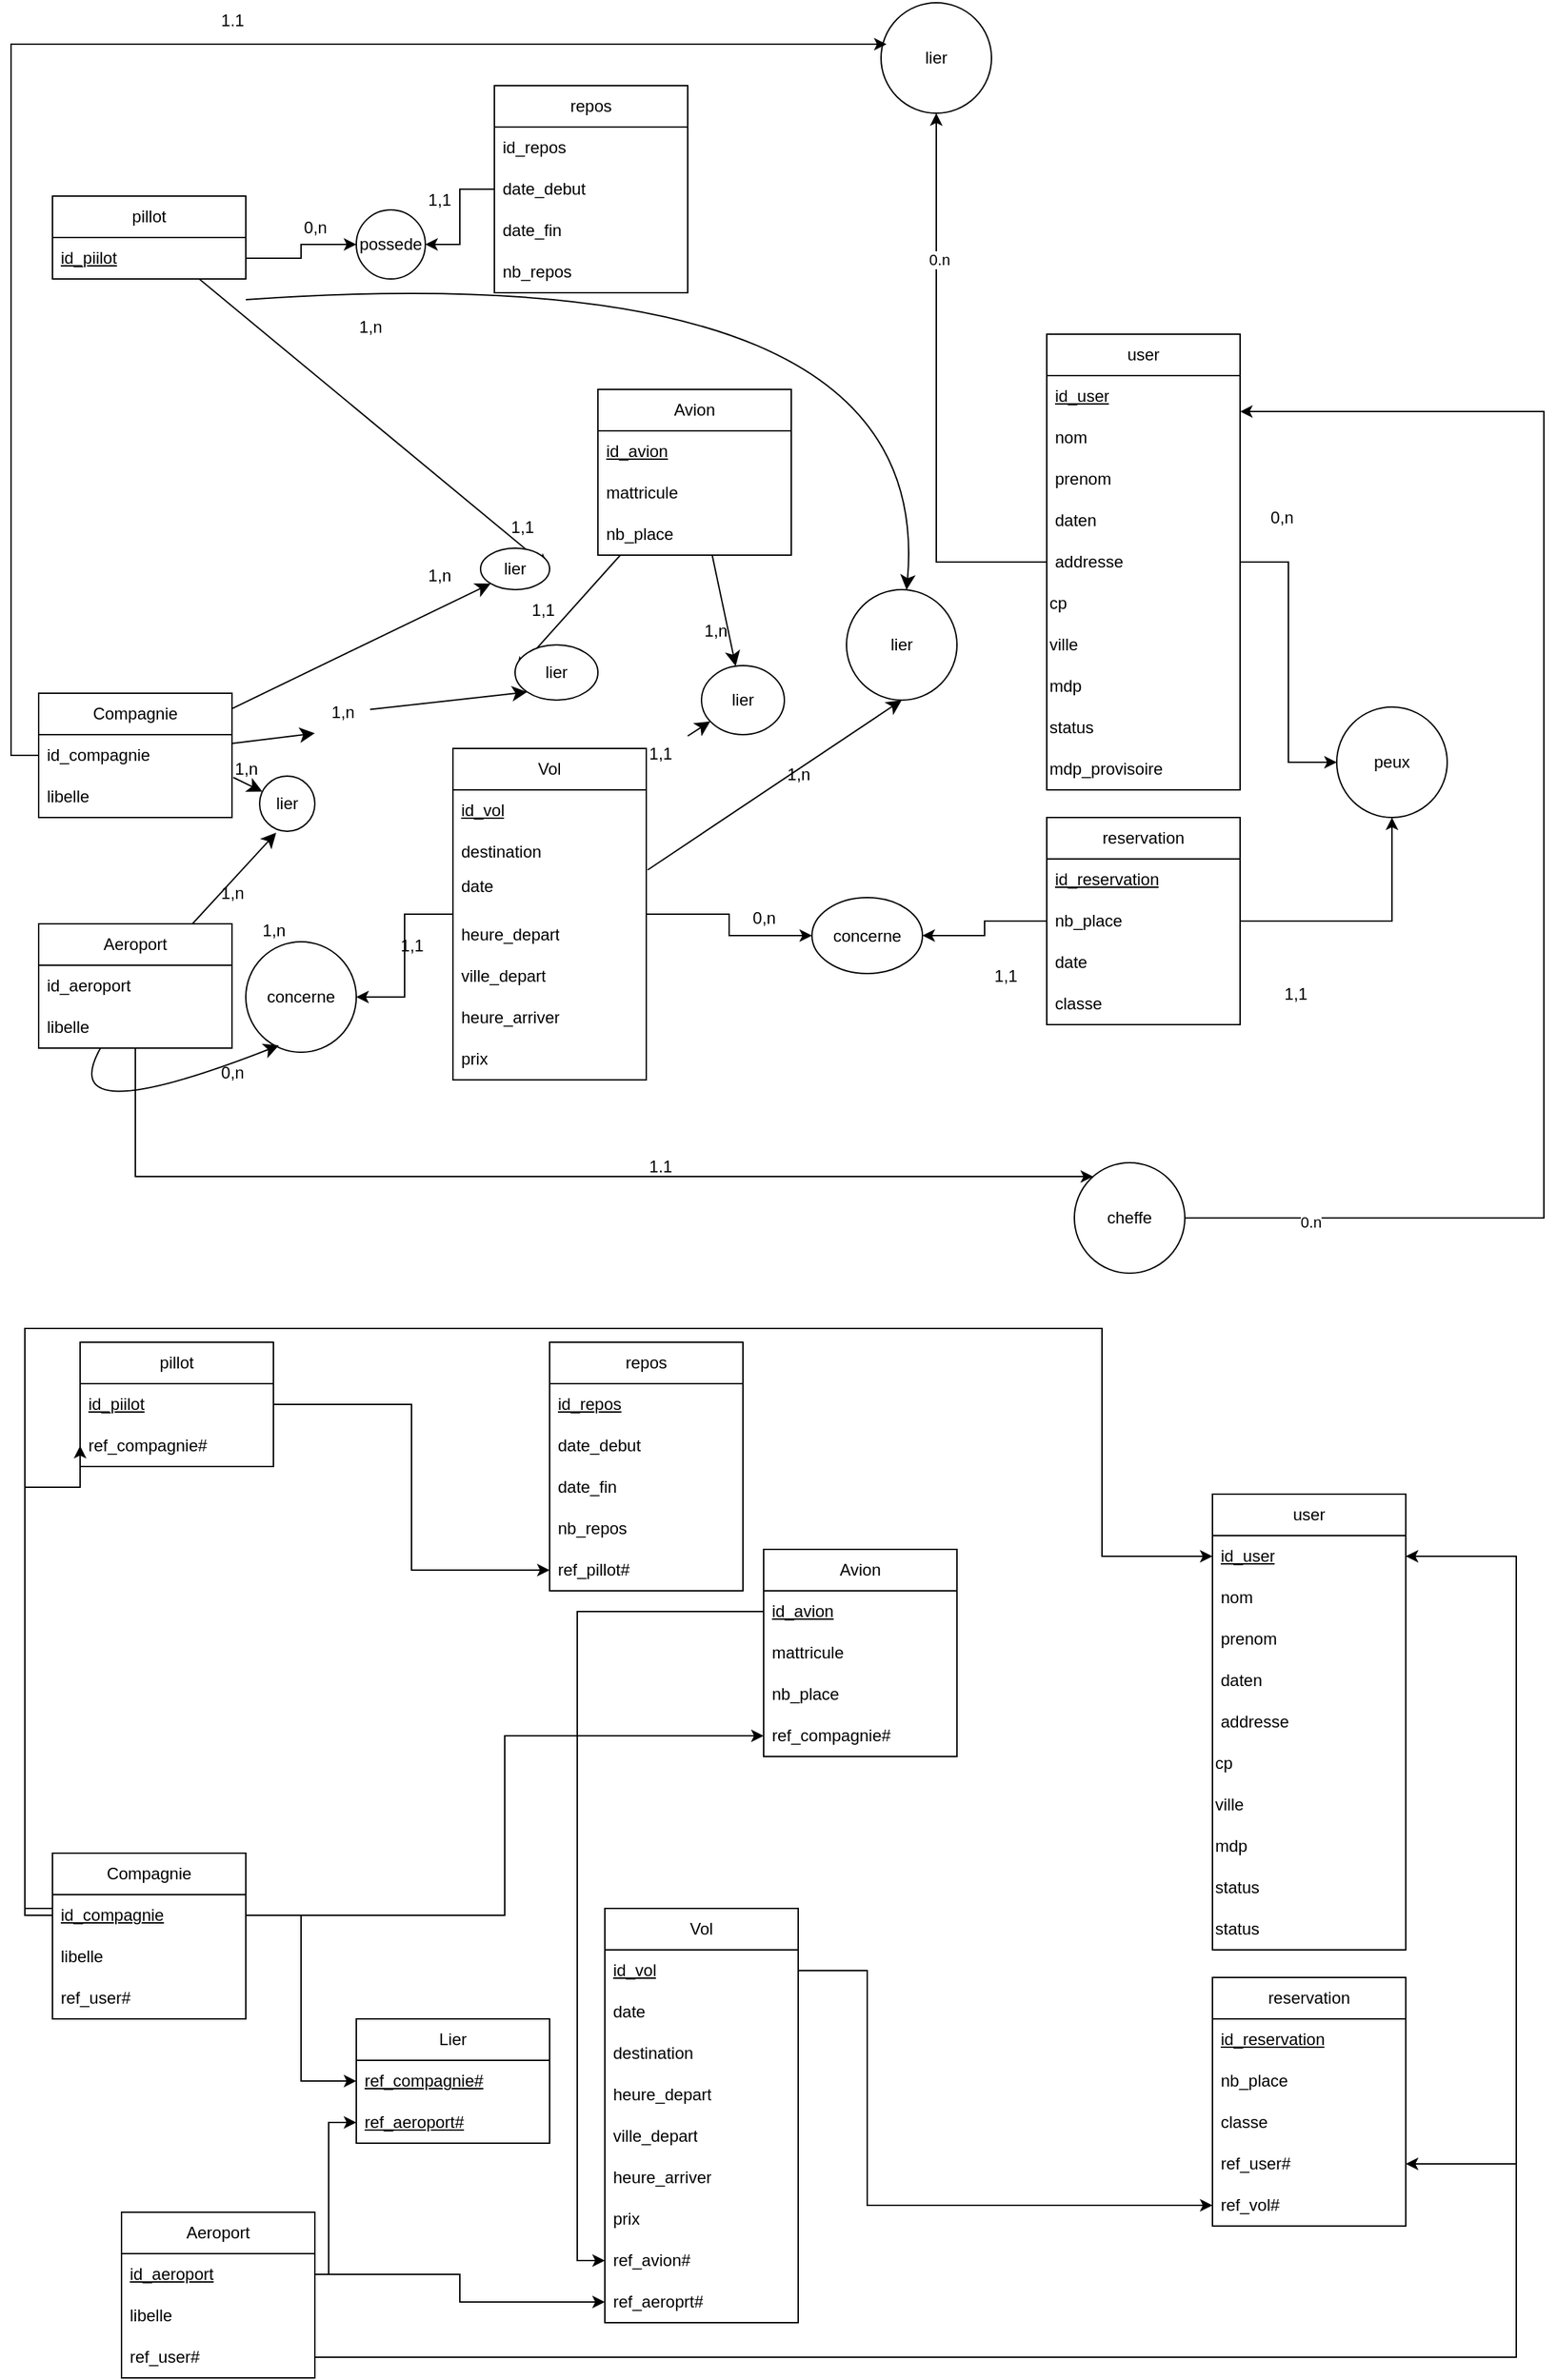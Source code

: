 <mxfile version="24.2.2" type="device" pages="2">
  <diagram name="Page-1" id="h8wRCoss5eHn8DFZlPim">
    <mxGraphModel dx="1453" dy="1386" grid="1" gridSize="10" guides="1" tooltips="1" connect="1" arrows="1" fold="1" page="1" pageScale="1" pageWidth="1169" pageHeight="827" math="0" shadow="0">
      <root>
        <mxCell id="0" />
        <mxCell id="1" parent="0" />
        <mxCell id="2HsgfNifIPtprVRgNpqf-27" value="" style="edgeStyle=orthogonalEdgeStyle;rounded=0;orthogonalLoop=1;jettySize=auto;html=1;" parent="1" source="2HsgfNifIPtprVRgNpqf-1" target="2HsgfNifIPtprVRgNpqf-26" edge="1">
          <mxGeometry relative="1" as="geometry" />
        </mxCell>
        <mxCell id="GmA0eebYD7RucezUJ2Rh-2" value="" style="edgeStyle=orthogonalEdgeStyle;rounded=0;orthogonalLoop=1;jettySize=auto;html=1;" edge="1" parent="1" source="2HsgfNifIPtprVRgNpqf-1" target="GmA0eebYD7RucezUJ2Rh-1">
          <mxGeometry relative="1" as="geometry" />
        </mxCell>
        <mxCell id="GmA0eebYD7RucezUJ2Rh-9" value="0.n" style="edgeLabel;html=1;align=center;verticalAlign=middle;resizable=0;points=[];" vertex="1" connectable="0" parent="GmA0eebYD7RucezUJ2Rh-2">
          <mxGeometry x="0.477" y="-2" relative="1" as="geometry">
            <mxPoint as="offset" />
          </mxGeometry>
        </mxCell>
        <mxCell id="2HsgfNifIPtprVRgNpqf-1" value="user" style="swimlane;fontStyle=0;childLayout=stackLayout;horizontal=1;startSize=30;horizontalStack=0;resizeParent=1;resizeParentMax=0;resizeLast=0;collapsible=1;marginBottom=0;whiteSpace=wrap;html=1;" parent="1" vertex="1">
          <mxGeometry x="750" y="110" width="140" height="330" as="geometry" />
        </mxCell>
        <mxCell id="2HsgfNifIPtprVRgNpqf-11" value="id_user" style="text;strokeColor=none;fillColor=none;align=left;verticalAlign=middle;spacingLeft=4;spacingRight=4;overflow=hidden;points=[[0,0.5],[1,0.5]];portConstraint=eastwest;rotatable=0;whiteSpace=wrap;html=1;fontStyle=4" parent="2HsgfNifIPtprVRgNpqf-1" vertex="1">
          <mxGeometry y="30" width="140" height="30" as="geometry" />
        </mxCell>
        <mxCell id="2HsgfNifIPtprVRgNpqf-2" value="nom" style="text;strokeColor=none;fillColor=none;align=left;verticalAlign=middle;spacingLeft=4;spacingRight=4;overflow=hidden;points=[[0,0.5],[1,0.5]];portConstraint=eastwest;rotatable=0;whiteSpace=wrap;html=1;" parent="2HsgfNifIPtprVRgNpqf-1" vertex="1">
          <mxGeometry y="60" width="140" height="30" as="geometry" />
        </mxCell>
        <mxCell id="2HsgfNifIPtprVRgNpqf-3" value="prenom" style="text;strokeColor=none;fillColor=none;align=left;verticalAlign=middle;spacingLeft=4;spacingRight=4;overflow=hidden;points=[[0,0.5],[1,0.5]];portConstraint=eastwest;rotatable=0;whiteSpace=wrap;html=1;" parent="2HsgfNifIPtprVRgNpqf-1" vertex="1">
          <mxGeometry y="90" width="140" height="30" as="geometry" />
        </mxCell>
        <mxCell id="2HsgfNifIPtprVRgNpqf-4" value="daten" style="text;strokeColor=none;fillColor=none;align=left;verticalAlign=middle;spacingLeft=4;spacingRight=4;overflow=hidden;points=[[0,0.5],[1,0.5]];portConstraint=eastwest;rotatable=0;whiteSpace=wrap;html=1;" parent="2HsgfNifIPtprVRgNpqf-1" vertex="1">
          <mxGeometry y="120" width="140" height="30" as="geometry" />
        </mxCell>
        <mxCell id="2HsgfNifIPtprVRgNpqf-5" value="addresse" style="text;strokeColor=none;fillColor=none;align=left;verticalAlign=middle;spacingLeft=4;spacingRight=4;overflow=hidden;points=[[0,0.5],[1,0.5]];portConstraint=eastwest;rotatable=0;whiteSpace=wrap;html=1;" parent="2HsgfNifIPtprVRgNpqf-1" vertex="1">
          <mxGeometry y="150" width="140" height="30" as="geometry" />
        </mxCell>
        <mxCell id="KpFntGm6yuR5cZFdbtva-11" value="cp" style="text;html=1;align=left;verticalAlign=middle;whiteSpace=wrap;rounded=0;" parent="2HsgfNifIPtprVRgNpqf-1" vertex="1">
          <mxGeometry y="180" width="140" height="30" as="geometry" />
        </mxCell>
        <mxCell id="KpFntGm6yuR5cZFdbtva-12" value="ville" style="text;html=1;align=left;verticalAlign=middle;whiteSpace=wrap;rounded=0;" parent="2HsgfNifIPtprVRgNpqf-1" vertex="1">
          <mxGeometry y="210" width="140" height="30" as="geometry" />
        </mxCell>
        <mxCell id="YkREPykbcZK3795LYT0d-136" value="mdp" style="text;html=1;align=left;verticalAlign=middle;whiteSpace=wrap;rounded=0;" parent="2HsgfNifIPtprVRgNpqf-1" vertex="1">
          <mxGeometry y="240" width="140" height="30" as="geometry" />
        </mxCell>
        <mxCell id="qgV_JUZhnPCpcGWtBGFz-2" value="status" style="text;html=1;align=left;verticalAlign=middle;whiteSpace=wrap;rounded=0;" parent="2HsgfNifIPtprVRgNpqf-1" vertex="1">
          <mxGeometry y="270" width="140" height="30" as="geometry" />
        </mxCell>
        <mxCell id="GmA0eebYD7RucezUJ2Rh-17" value="mdp_provisoire" style="text;html=1;align=left;verticalAlign=middle;whiteSpace=wrap;rounded=0;" vertex="1" parent="2HsgfNifIPtprVRgNpqf-1">
          <mxGeometry y="300" width="140" height="30" as="geometry" />
        </mxCell>
        <mxCell id="2HsgfNifIPtprVRgNpqf-28" style="edgeStyle=orthogonalEdgeStyle;rounded=0;orthogonalLoop=1;jettySize=auto;html=1;entryX=0.5;entryY=1;entryDx=0;entryDy=0;" parent="1" source="2HsgfNifIPtprVRgNpqf-7" target="2HsgfNifIPtprVRgNpqf-26" edge="1">
          <mxGeometry relative="1" as="geometry" />
        </mxCell>
        <mxCell id="2HsgfNifIPtprVRgNpqf-31" value="" style="edgeStyle=orthogonalEdgeStyle;rounded=0;orthogonalLoop=1;jettySize=auto;html=1;" parent="1" source="2HsgfNifIPtprVRgNpqf-7" target="2HsgfNifIPtprVRgNpqf-30" edge="1">
          <mxGeometry relative="1" as="geometry" />
        </mxCell>
        <mxCell id="2HsgfNifIPtprVRgNpqf-7" value="reservation" style="swimlane;fontStyle=0;childLayout=stackLayout;horizontal=1;startSize=30;horizontalStack=0;resizeParent=1;resizeParentMax=0;resizeLast=0;collapsible=1;marginBottom=0;whiteSpace=wrap;html=1;" parent="1" vertex="1">
          <mxGeometry x="750" y="460" width="140" height="150" as="geometry" />
        </mxCell>
        <mxCell id="2HsgfNifIPtprVRgNpqf-8" value="id_reservation" style="text;strokeColor=none;fillColor=none;align=left;verticalAlign=middle;spacingLeft=4;spacingRight=4;overflow=hidden;points=[[0,0.5],[1,0.5]];portConstraint=eastwest;rotatable=0;whiteSpace=wrap;html=1;fontStyle=4" parent="2HsgfNifIPtprVRgNpqf-7" vertex="1">
          <mxGeometry y="30" width="140" height="30" as="geometry" />
        </mxCell>
        <mxCell id="2HsgfNifIPtprVRgNpqf-50" value="nb_place" style="text;strokeColor=none;fillColor=none;align=left;verticalAlign=middle;spacingLeft=4;spacingRight=4;overflow=hidden;points=[[0,0.5],[1,0.5]];portConstraint=eastwest;rotatable=0;whiteSpace=wrap;html=1;" parent="2HsgfNifIPtprVRgNpqf-7" vertex="1">
          <mxGeometry y="60" width="140" height="30" as="geometry" />
        </mxCell>
        <mxCell id="2HsgfNifIPtprVRgNpqf-18" value="date" style="text;strokeColor=none;fillColor=none;align=left;verticalAlign=middle;spacingLeft=4;spacingRight=4;overflow=hidden;points=[[0,0.5],[1,0.5]];portConstraint=eastwest;rotatable=0;whiteSpace=wrap;html=1;" parent="2HsgfNifIPtprVRgNpqf-7" vertex="1">
          <mxGeometry y="90" width="140" height="30" as="geometry" />
        </mxCell>
        <mxCell id="2HsgfNifIPtprVRgNpqf-52" value="classe" style="text;strokeColor=none;fillColor=none;align=left;verticalAlign=middle;spacingLeft=4;spacingRight=4;overflow=hidden;points=[[0,0.5],[1,0.5]];portConstraint=eastwest;rotatable=0;whiteSpace=wrap;html=1;" parent="2HsgfNifIPtprVRgNpqf-7" vertex="1">
          <mxGeometry y="120" width="140" height="30" as="geometry" />
        </mxCell>
        <mxCell id="2HsgfNifIPtprVRgNpqf-32" style="edgeStyle=orthogonalEdgeStyle;rounded=0;orthogonalLoop=1;jettySize=auto;html=1;entryX=0;entryY=0.5;entryDx=0;entryDy=0;" parent="1" source="2HsgfNifIPtprVRgNpqf-19" target="2HsgfNifIPtprVRgNpqf-30" edge="1">
          <mxGeometry relative="1" as="geometry" />
        </mxCell>
        <mxCell id="2HsgfNifIPtprVRgNpqf-69" style="edgeStyle=orthogonalEdgeStyle;rounded=0;orthogonalLoop=1;jettySize=auto;html=1;entryX=1;entryY=0.5;entryDx=0;entryDy=0;" parent="1" source="2HsgfNifIPtprVRgNpqf-19" target="2HsgfNifIPtprVRgNpqf-67" edge="1">
          <mxGeometry relative="1" as="geometry" />
        </mxCell>
        <mxCell id="KpFntGm6yuR5cZFdbtva-87" style="edgeStyle=none;curved=1;rounded=0;orthogonalLoop=1;jettySize=auto;html=1;fontSize=12;startSize=8;endSize=8;" parent="1" source="KpFntGm6yuR5cZFdbtva-182" target="KpFntGm6yuR5cZFdbtva-85" edge="1">
          <mxGeometry relative="1" as="geometry" />
        </mxCell>
        <mxCell id="2HsgfNifIPtprVRgNpqf-19" value="Vol" style="swimlane;fontStyle=0;childLayout=stackLayout;horizontal=1;startSize=30;horizontalStack=0;resizeParent=1;resizeParentMax=0;resizeLast=0;collapsible=1;marginBottom=0;whiteSpace=wrap;html=1;" parent="1" vertex="1">
          <mxGeometry x="320" y="410" width="140" height="240" as="geometry" />
        </mxCell>
        <mxCell id="2HsgfNifIPtprVRgNpqf-20" value="id_vol" style="text;strokeColor=none;fillColor=none;align=left;verticalAlign=middle;spacingLeft=4;spacingRight=4;overflow=hidden;points=[[0,0.5],[1,0.5]];portConstraint=eastwest;rotatable=0;whiteSpace=wrap;html=1;fontStyle=4" parent="2HsgfNifIPtprVRgNpqf-19" vertex="1">
          <mxGeometry y="30" width="140" height="30" as="geometry" />
        </mxCell>
        <mxCell id="2HsgfNifIPtprVRgNpqf-9" value="destination" style="text;strokeColor=none;fillColor=none;align=left;verticalAlign=middle;spacingLeft=4;spacingRight=4;overflow=hidden;points=[[0,0.5],[1,0.5]];portConstraint=eastwest;rotatable=0;whiteSpace=wrap;html=1;" parent="2HsgfNifIPtprVRgNpqf-19" vertex="1">
          <mxGeometry y="60" width="140" height="30" as="geometry" />
        </mxCell>
        <mxCell id="KpFntGm6yuR5cZFdbtva-187" value="&lt;div&gt;date&lt;/div&gt;&lt;div&gt;&lt;br&gt;&lt;/div&gt;" style="text;strokeColor=none;fillColor=none;align=left;verticalAlign=middle;spacingLeft=4;spacingRight=4;overflow=hidden;points=[[0,0.5],[1,0.5]];portConstraint=eastwest;rotatable=0;whiteSpace=wrap;html=1;" parent="2HsgfNifIPtprVRgNpqf-19" vertex="1">
          <mxGeometry y="90" width="140" height="30" as="geometry" />
        </mxCell>
        <mxCell id="2HsgfNifIPtprVRgNpqf-10" value="heure_depart" style="text;strokeColor=none;fillColor=none;align=left;verticalAlign=middle;spacingLeft=4;spacingRight=4;overflow=hidden;points=[[0,0.5],[1,0.5]];portConstraint=eastwest;rotatable=0;whiteSpace=wrap;html=1;" parent="2HsgfNifIPtprVRgNpqf-19" vertex="1">
          <mxGeometry y="120" width="140" height="30" as="geometry" />
        </mxCell>
        <mxCell id="2HsgfNifIPtprVRgNpqf-56" value="ville_depart" style="text;strokeColor=none;fillColor=none;align=left;verticalAlign=middle;spacingLeft=4;spacingRight=4;overflow=hidden;points=[[0,0.5],[1,0.5]];portConstraint=eastwest;rotatable=0;whiteSpace=wrap;html=1;" parent="2HsgfNifIPtprVRgNpqf-19" vertex="1">
          <mxGeometry y="150" width="140" height="30" as="geometry" />
        </mxCell>
        <mxCell id="2HsgfNifIPtprVRgNpqf-12" value="heure_arriver" style="text;strokeColor=none;fillColor=none;align=left;verticalAlign=middle;spacingLeft=4;spacingRight=4;overflow=hidden;points=[[0,0.5],[1,0.5]];portConstraint=eastwest;rotatable=0;whiteSpace=wrap;html=1;" parent="2HsgfNifIPtprVRgNpqf-19" vertex="1">
          <mxGeometry y="180" width="140" height="30" as="geometry" />
        </mxCell>
        <mxCell id="2HsgfNifIPtprVRgNpqf-22" value="prix" style="text;strokeColor=none;fillColor=none;align=left;verticalAlign=middle;spacingLeft=4;spacingRight=4;overflow=hidden;points=[[0,0.5],[1,0.5]];portConstraint=eastwest;rotatable=0;whiteSpace=wrap;html=1;" parent="2HsgfNifIPtprVRgNpqf-19" vertex="1">
          <mxGeometry y="210" width="140" height="30" as="geometry" />
        </mxCell>
        <mxCell id="KpFntGm6yuR5cZFdbtva-3" style="edgeStyle=none;curved=1;rounded=0;orthogonalLoop=1;jettySize=auto;html=1;entryX=1;entryY=0.5;entryDx=0;entryDy=0;fontSize=12;startSize=8;endSize=8;" parent="1" source="2HsgfNifIPtprVRgNpqf-14" target="2HsgfNifIPtprVRgNpqf-23" edge="1">
          <mxGeometry relative="1" as="geometry" />
        </mxCell>
        <mxCell id="2HsgfNifIPtprVRgNpqf-14" value="pillot" style="swimlane;fontStyle=0;childLayout=stackLayout;horizontal=1;startSize=30;horizontalStack=0;resizeParent=1;resizeParentMax=0;resizeLast=0;collapsible=1;marginBottom=0;whiteSpace=wrap;html=1;" parent="1" vertex="1">
          <mxGeometry x="30" y="10" width="140" height="60" as="geometry" />
        </mxCell>
        <mxCell id="2HsgfNifIPtprVRgNpqf-15" value="id_piilot" style="text;strokeColor=none;fillColor=none;align=left;verticalAlign=middle;spacingLeft=4;spacingRight=4;overflow=hidden;points=[[0,0.5],[1,0.5]];portConstraint=eastwest;rotatable=0;whiteSpace=wrap;html=1;fontStyle=4" parent="2HsgfNifIPtprVRgNpqf-14" vertex="1">
          <mxGeometry y="30" width="140" height="30" as="geometry" />
        </mxCell>
        <mxCell id="2HsgfNifIPtprVRgNpqf-23" value="lier" style="ellipse;whiteSpace=wrap;html=1;" parent="1" vertex="1">
          <mxGeometry x="340" y="265" width="50" height="30" as="geometry" />
        </mxCell>
        <mxCell id="2HsgfNifIPtprVRgNpqf-26" value="peux" style="ellipse;whiteSpace=wrap;html=1;fontStyle=0;startSize=30;" parent="1" vertex="1">
          <mxGeometry x="960" y="380" width="80" height="80" as="geometry" />
        </mxCell>
        <mxCell id="2HsgfNifIPtprVRgNpqf-30" value="concerne" style="ellipse;whiteSpace=wrap;html=1;fontStyle=0;startSize=30;" parent="1" vertex="1">
          <mxGeometry x="580" y="518" width="80" height="55" as="geometry" />
        </mxCell>
        <mxCell id="2HsgfNifIPtprVRgNpqf-41" value="1,1" style="text;html=1;align=center;verticalAlign=middle;resizable=0;points=[];autosize=1;strokeColor=none;fillColor=none;" parent="1" vertex="1">
          <mxGeometry x="365" y="295" width="40" height="30" as="geometry" />
        </mxCell>
        <mxCell id="2HsgfNifIPtprVRgNpqf-43" value="1,1" style="text;html=1;align=center;verticalAlign=middle;resizable=0;points=[];autosize=1;strokeColor=none;fillColor=none;" parent="1" vertex="1">
          <mxGeometry x="350" y="235" width="40" height="30" as="geometry" />
        </mxCell>
        <mxCell id="2HsgfNifIPtprVRgNpqf-46" value="0,n" style="text;html=1;align=center;verticalAlign=middle;resizable=0;points=[];autosize=1;strokeColor=none;fillColor=none;" parent="1" vertex="1">
          <mxGeometry x="525" y="518" width="40" height="30" as="geometry" />
        </mxCell>
        <mxCell id="2HsgfNifIPtprVRgNpqf-47" value="1,1" style="text;html=1;align=center;verticalAlign=middle;resizable=0;points=[];autosize=1;strokeColor=none;fillColor=none;" parent="1" vertex="1">
          <mxGeometry x="700" y="560" width="40" height="30" as="geometry" />
        </mxCell>
        <mxCell id="2HsgfNifIPtprVRgNpqf-48" value="0,n" style="text;html=1;align=center;verticalAlign=middle;resizable=0;points=[];autosize=1;strokeColor=none;fillColor=none;" parent="1" vertex="1">
          <mxGeometry x="900" y="228" width="40" height="30" as="geometry" />
        </mxCell>
        <mxCell id="2HsgfNifIPtprVRgNpqf-49" value="1,1" style="text;html=1;align=center;verticalAlign=middle;resizable=0;points=[];autosize=1;strokeColor=none;fillColor=none;" parent="1" vertex="1">
          <mxGeometry x="910" y="573" width="40" height="30" as="geometry" />
        </mxCell>
        <mxCell id="KpFntGm6yuR5cZFdbtva-36" style="edgeStyle=none;curved=1;rounded=0;orthogonalLoop=1;jettySize=auto;html=1;entryX=0;entryY=0.5;entryDx=0;entryDy=0;fontSize=12;startSize=8;endSize=8;" parent="1" source="2HsgfNifIPtprVRgNpqf-57" target="KpFntGm6yuR5cZFdbtva-19" edge="1">
          <mxGeometry relative="1" as="geometry" />
        </mxCell>
        <mxCell id="KpFntGm6yuR5cZFdbtva-86" value="" style="edgeStyle=none;curved=1;rounded=0;orthogonalLoop=1;jettySize=auto;html=1;fontSize=12;startSize=8;endSize=8;" parent="1" source="2HsgfNifIPtprVRgNpqf-57" target="KpFntGm6yuR5cZFdbtva-85" edge="1">
          <mxGeometry relative="1" as="geometry" />
        </mxCell>
        <mxCell id="2HsgfNifIPtprVRgNpqf-57" value="Avion" style="swimlane;fontStyle=0;childLayout=stackLayout;horizontal=1;startSize=30;horizontalStack=0;resizeParent=1;resizeParentMax=0;resizeLast=0;collapsible=1;marginBottom=0;whiteSpace=wrap;html=1;" parent="1" vertex="1">
          <mxGeometry x="425" y="150" width="140" height="120" as="geometry" />
        </mxCell>
        <mxCell id="2HsgfNifIPtprVRgNpqf-58" value="id_avion" style="text;strokeColor=none;fillColor=none;align=left;verticalAlign=middle;spacingLeft=4;spacingRight=4;overflow=hidden;points=[[0,0.5],[1,0.5]];portConstraint=eastwest;rotatable=0;whiteSpace=wrap;html=1;fontStyle=4" parent="2HsgfNifIPtprVRgNpqf-57" vertex="1">
          <mxGeometry y="30" width="140" height="30" as="geometry" />
        </mxCell>
        <mxCell id="2HsgfNifIPtprVRgNpqf-59" value="mattricule" style="text;strokeColor=none;fillColor=none;align=left;verticalAlign=middle;spacingLeft=4;spacingRight=4;overflow=hidden;points=[[0,0.5],[1,0.5]];portConstraint=eastwest;rotatable=0;whiteSpace=wrap;html=1;" parent="2HsgfNifIPtprVRgNpqf-57" vertex="1">
          <mxGeometry y="60" width="140" height="30" as="geometry" />
        </mxCell>
        <mxCell id="2HsgfNifIPtprVRgNpqf-65" value="nb_place" style="text;strokeColor=none;fillColor=none;align=left;verticalAlign=middle;spacingLeft=4;spacingRight=4;overflow=hidden;points=[[0,0.5],[1,0.5]];portConstraint=eastwest;rotatable=0;whiteSpace=wrap;html=1;" parent="2HsgfNifIPtprVRgNpqf-57" vertex="1">
          <mxGeometry y="90" width="140" height="30" as="geometry" />
        </mxCell>
        <mxCell id="2HsgfNifIPtprVRgNpqf-67" value="concerne" style="ellipse;whiteSpace=wrap;html=1;fontStyle=0;startSize=30;" parent="1" vertex="1">
          <mxGeometry x="170" y="550" width="80" height="80" as="geometry" />
        </mxCell>
        <mxCell id="2HsgfNifIPtprVRgNpqf-70" value="0,n" style="text;html=1;align=center;verticalAlign=middle;resizable=0;points=[];autosize=1;strokeColor=none;fillColor=none;" parent="1" vertex="1">
          <mxGeometry x="140" y="630" width="40" height="30" as="geometry" />
        </mxCell>
        <mxCell id="2HsgfNifIPtprVRgNpqf-71" value="1,1" style="text;html=1;align=center;verticalAlign=middle;resizable=0;points=[];autosize=1;strokeColor=none;fillColor=none;" parent="1" vertex="1">
          <mxGeometry x="270" y="538" width="40" height="30" as="geometry" />
        </mxCell>
        <mxCell id="KpFntGm6yuR5cZFdbtva-35" style="edgeStyle=none;curved=1;rounded=0;orthogonalLoop=1;jettySize=auto;html=1;entryX=0;entryY=1;entryDx=0;entryDy=0;fontSize=12;startSize=8;endSize=8;" parent="1" source="KpFntGm6yuR5cZFdbtva-4" target="2HsgfNifIPtprVRgNpqf-23" edge="1">
          <mxGeometry relative="1" as="geometry" />
        </mxCell>
        <mxCell id="KpFntGm6yuR5cZFdbtva-38" style="edgeStyle=none;curved=1;rounded=0;orthogonalLoop=1;jettySize=auto;html=1;entryX=0;entryY=1;entryDx=0;entryDy=0;fontSize=12;startSize=8;endSize=8;" parent="1" source="KpFntGm6yuR5cZFdbtva-43" target="KpFntGm6yuR5cZFdbtva-19" edge="1">
          <mxGeometry relative="1" as="geometry" />
        </mxCell>
        <mxCell id="KpFntGm6yuR5cZFdbtva-40" value="" style="edgeStyle=none;curved=1;rounded=0;orthogonalLoop=1;jettySize=auto;html=1;fontSize=12;startSize=8;endSize=8;exitX=1.007;exitY=0.033;exitDx=0;exitDy=0;exitPerimeter=0;" parent="1" source="KpFntGm6yuR5cZFdbtva-6" target="KpFntGm6yuR5cZFdbtva-39" edge="1">
          <mxGeometry relative="1" as="geometry">
            <mxPoint x="190" y="406.545" as="sourcePoint" />
          </mxGeometry>
        </mxCell>
        <mxCell id="KpFntGm6yuR5cZFdbtva-4" value="Compagnie" style="swimlane;fontStyle=0;childLayout=stackLayout;horizontal=1;startSize=30;horizontalStack=0;resizeParent=1;resizeParentMax=0;resizeLast=0;collapsible=1;marginBottom=0;whiteSpace=wrap;html=1;" parent="1" vertex="1">
          <mxGeometry x="20" y="370" width="140" height="90" as="geometry" />
        </mxCell>
        <mxCell id="KpFntGm6yuR5cZFdbtva-5" value="id_compagnie" style="text;strokeColor=none;fillColor=none;align=left;verticalAlign=middle;spacingLeft=4;spacingRight=4;overflow=hidden;points=[[0,0.5],[1,0.5]];portConstraint=eastwest;rotatable=0;whiteSpace=wrap;html=1;" parent="KpFntGm6yuR5cZFdbtva-4" vertex="1">
          <mxGeometry y="30" width="140" height="30" as="geometry" />
        </mxCell>
        <mxCell id="KpFntGm6yuR5cZFdbtva-6" value="libelle" style="text;strokeColor=none;fillColor=none;align=left;verticalAlign=middle;spacingLeft=4;spacingRight=4;overflow=hidden;points=[[0,0.5],[1,0.5]];portConstraint=eastwest;rotatable=0;whiteSpace=wrap;html=1;" parent="KpFntGm6yuR5cZFdbtva-4" vertex="1">
          <mxGeometry y="60" width="140" height="30" as="geometry" />
        </mxCell>
        <mxCell id="KpFntGm6yuR5cZFdbtva-34" style="edgeStyle=none;curved=1;rounded=0;orthogonalLoop=1;jettySize=auto;html=1;entryX=0.3;entryY=0.938;entryDx=0;entryDy=0;fontSize=12;startSize=8;endSize=8;entryPerimeter=0;" parent="1" source="KpFntGm6yuR5cZFdbtva-15" target="2HsgfNifIPtprVRgNpqf-67" edge="1">
          <mxGeometry relative="1" as="geometry">
            <mxPoint x="160" y="669" as="targetPoint" />
            <Array as="points">
              <mxPoint x="30" y="689" />
            </Array>
          </mxGeometry>
        </mxCell>
        <mxCell id="GmA0eebYD7RucezUJ2Rh-6" value="" style="edgeStyle=orthogonalEdgeStyle;rounded=0;orthogonalLoop=1;jettySize=auto;html=1;" edge="1" parent="1" source="KpFntGm6yuR5cZFdbtva-15" target="GmA0eebYD7RucezUJ2Rh-5">
          <mxGeometry relative="1" as="geometry">
            <Array as="points">
              <mxPoint x="90" y="720" />
            </Array>
          </mxGeometry>
        </mxCell>
        <mxCell id="KpFntGm6yuR5cZFdbtva-15" value="Aeroport" style="swimlane;fontStyle=0;childLayout=stackLayout;horizontal=1;startSize=30;horizontalStack=0;resizeParent=1;resizeParentMax=0;resizeLast=0;collapsible=1;marginBottom=0;whiteSpace=wrap;html=1;" parent="1" vertex="1">
          <mxGeometry x="20" y="537" width="140" height="90" as="geometry" />
        </mxCell>
        <mxCell id="KpFntGm6yuR5cZFdbtva-16" value="id_aeroport" style="text;strokeColor=none;fillColor=none;align=left;verticalAlign=middle;spacingLeft=4;spacingRight=4;overflow=hidden;points=[[0,0.5],[1,0.5]];portConstraint=eastwest;rotatable=0;whiteSpace=wrap;html=1;" parent="KpFntGm6yuR5cZFdbtva-15" vertex="1">
          <mxGeometry y="30" width="140" height="30" as="geometry" />
        </mxCell>
        <mxCell id="KpFntGm6yuR5cZFdbtva-17" value="libelle" style="text;strokeColor=none;fillColor=none;align=left;verticalAlign=middle;spacingLeft=4;spacingRight=4;overflow=hidden;points=[[0,0.5],[1,0.5]];portConstraint=eastwest;rotatable=0;whiteSpace=wrap;html=1;" parent="KpFntGm6yuR5cZFdbtva-15" vertex="1">
          <mxGeometry y="60" width="140" height="30" as="geometry" />
        </mxCell>
        <mxCell id="KpFntGm6yuR5cZFdbtva-19" value="lier" style="ellipse;whiteSpace=wrap;html=1;fontStyle=0;startSize=30;" parent="1" vertex="1">
          <mxGeometry x="365" y="335" width="60" height="40" as="geometry" />
        </mxCell>
        <mxCell id="KpFntGm6yuR5cZFdbtva-27" value="1,n" style="text;html=1;align=center;verticalAlign=middle;resizable=0;points=[];autosize=1;strokeColor=none;fillColor=none;" parent="1" vertex="1">
          <mxGeometry x="290" y="270" width="40" height="30" as="geometry" />
        </mxCell>
        <mxCell id="KpFntGm6yuR5cZFdbtva-39" value="lier" style="ellipse;whiteSpace=wrap;html=1;fontStyle=0;startSize=30;" parent="1" vertex="1">
          <mxGeometry x="180" y="430" width="40" height="40" as="geometry" />
        </mxCell>
        <mxCell id="KpFntGm6yuR5cZFdbtva-41" style="edgeStyle=none;curved=1;rounded=0;orthogonalLoop=1;jettySize=auto;html=1;entryX=0.3;entryY=1.025;entryDx=0;entryDy=0;entryPerimeter=0;fontSize=12;startSize=8;endSize=8;" parent="1" source="KpFntGm6yuR5cZFdbtva-15" target="KpFntGm6yuR5cZFdbtva-39" edge="1">
          <mxGeometry relative="1" as="geometry">
            <mxPoint x="214" y="518" as="targetPoint" />
          </mxGeometry>
        </mxCell>
        <mxCell id="KpFntGm6yuR5cZFdbtva-42" value="1,n" style="text;html=1;align=center;verticalAlign=middle;resizable=0;points=[];autosize=1;strokeColor=none;fillColor=none;" parent="1" vertex="1">
          <mxGeometry x="170" y="527" width="40" height="30" as="geometry" />
        </mxCell>
        <mxCell id="KpFntGm6yuR5cZFdbtva-85" value="lier" style="ellipse;whiteSpace=wrap;html=1;fontStyle=0;startSize=30;" parent="1" vertex="1">
          <mxGeometry x="500" y="350" width="60" height="50" as="geometry" />
        </mxCell>
        <mxCell id="KpFntGm6yuR5cZFdbtva-89" value="lier" style="ellipse;whiteSpace=wrap;html=1;" parent="1" vertex="1">
          <mxGeometry x="605" y="295" width="80" height="80" as="geometry" />
        </mxCell>
        <mxCell id="KpFntGm6yuR5cZFdbtva-90" value="" style="edgeStyle=none;curved=1;rounded=0;orthogonalLoop=1;jettySize=auto;html=1;fontSize=12;startSize=8;endSize=8;exitX=1;exitY=0.5;exitDx=0;exitDy=0;" parent="1" target="KpFntGm6yuR5cZFdbtva-89" edge="1">
          <mxGeometry relative="1" as="geometry">
            <Array as="points">
              <mxPoint x="670" y="50" />
            </Array>
            <mxPoint x="170" y="85" as="sourcePoint" />
          </mxGeometry>
        </mxCell>
        <mxCell id="KpFntGm6yuR5cZFdbtva-91" style="edgeStyle=none;curved=1;rounded=0;orthogonalLoop=1;jettySize=auto;html=1;entryX=0.5;entryY=1;entryDx=0;entryDy=0;fontSize=12;startSize=8;endSize=8;exitX=1.007;exitY=0.933;exitDx=0;exitDy=0;exitPerimeter=0;" parent="1" source="2HsgfNifIPtprVRgNpqf-9" target="KpFntGm6yuR5cZFdbtva-89" edge="1">
          <mxGeometry relative="1" as="geometry" />
        </mxCell>
        <mxCell id="KpFntGm6yuR5cZFdbtva-93" value="1,n" style="text;html=1;align=center;verticalAlign=middle;resizable=0;points=[];autosize=1;strokeColor=none;fillColor=none;" parent="1" vertex="1">
          <mxGeometry x="150" y="410" width="40" height="30" as="geometry" />
        </mxCell>
        <mxCell id="KpFntGm6yuR5cZFdbtva-94" value="1,n" style="text;html=1;align=center;verticalAlign=middle;resizable=0;points=[];autosize=1;strokeColor=none;fillColor=none;" parent="1" vertex="1">
          <mxGeometry x="140" y="500" width="40" height="30" as="geometry" />
        </mxCell>
        <mxCell id="KpFntGm6yuR5cZFdbtva-95" value="" style="edgeStyle=orthogonalEdgeStyle;rounded=0;orthogonalLoop=1;jettySize=auto;html=1;exitX=1;exitY=0.5;exitDx=0;exitDy=0;" parent="1" source="KpFntGm6yuR5cZFdbtva-97" target="KpFntGm6yuR5cZFdbtva-186" edge="1">
          <mxGeometry relative="1" as="geometry">
            <mxPoint x="1080" y="1260" as="targetPoint" />
            <Array as="points">
              <mxPoint x="1090" y="995" />
              <mxPoint x="1090" y="1435" />
            </Array>
          </mxGeometry>
        </mxCell>
        <mxCell id="KpFntGm6yuR5cZFdbtva-96" value="user" style="swimlane;fontStyle=0;childLayout=stackLayout;horizontal=1;startSize=30;horizontalStack=0;resizeParent=1;resizeParentMax=0;resizeLast=0;collapsible=1;marginBottom=0;whiteSpace=wrap;html=1;" parent="1" vertex="1">
          <mxGeometry x="870" y="950" width="140" height="330" as="geometry" />
        </mxCell>
        <mxCell id="KpFntGm6yuR5cZFdbtva-97" value="id_user" style="text;strokeColor=none;fillColor=none;align=left;verticalAlign=middle;spacingLeft=4;spacingRight=4;overflow=hidden;points=[[0,0.5],[1,0.5]];portConstraint=eastwest;rotatable=0;whiteSpace=wrap;html=1;fontStyle=4" parent="KpFntGm6yuR5cZFdbtva-96" vertex="1">
          <mxGeometry y="30" width="140" height="30" as="geometry" />
        </mxCell>
        <mxCell id="KpFntGm6yuR5cZFdbtva-98" value="nom" style="text;strokeColor=none;fillColor=none;align=left;verticalAlign=middle;spacingLeft=4;spacingRight=4;overflow=hidden;points=[[0,0.5],[1,0.5]];portConstraint=eastwest;rotatable=0;whiteSpace=wrap;html=1;" parent="KpFntGm6yuR5cZFdbtva-96" vertex="1">
          <mxGeometry y="60" width="140" height="30" as="geometry" />
        </mxCell>
        <mxCell id="KpFntGm6yuR5cZFdbtva-99" value="prenom" style="text;strokeColor=none;fillColor=none;align=left;verticalAlign=middle;spacingLeft=4;spacingRight=4;overflow=hidden;points=[[0,0.5],[1,0.5]];portConstraint=eastwest;rotatable=0;whiteSpace=wrap;html=1;" parent="KpFntGm6yuR5cZFdbtva-96" vertex="1">
          <mxGeometry y="90" width="140" height="30" as="geometry" />
        </mxCell>
        <mxCell id="KpFntGm6yuR5cZFdbtva-100" value="daten" style="text;strokeColor=none;fillColor=none;align=left;verticalAlign=middle;spacingLeft=4;spacingRight=4;overflow=hidden;points=[[0,0.5],[1,0.5]];portConstraint=eastwest;rotatable=0;whiteSpace=wrap;html=1;" parent="KpFntGm6yuR5cZFdbtva-96" vertex="1">
          <mxGeometry y="120" width="140" height="30" as="geometry" />
        </mxCell>
        <mxCell id="KpFntGm6yuR5cZFdbtva-101" value="addresse" style="text;strokeColor=none;fillColor=none;align=left;verticalAlign=middle;spacingLeft=4;spacingRight=4;overflow=hidden;points=[[0,0.5],[1,0.5]];portConstraint=eastwest;rotatable=0;whiteSpace=wrap;html=1;" parent="KpFntGm6yuR5cZFdbtva-96" vertex="1">
          <mxGeometry y="150" width="140" height="30" as="geometry" />
        </mxCell>
        <mxCell id="KpFntGm6yuR5cZFdbtva-102" value="cp" style="text;html=1;align=left;verticalAlign=middle;whiteSpace=wrap;rounded=0;" parent="KpFntGm6yuR5cZFdbtva-96" vertex="1">
          <mxGeometry y="180" width="140" height="30" as="geometry" />
        </mxCell>
        <mxCell id="KpFntGm6yuR5cZFdbtva-103" value="ville" style="text;html=1;align=left;verticalAlign=middle;whiteSpace=wrap;rounded=0;" parent="KpFntGm6yuR5cZFdbtva-96" vertex="1">
          <mxGeometry y="210" width="140" height="30" as="geometry" />
        </mxCell>
        <mxCell id="KpFntGm6yuR5cZFdbtva-104" value="mdp" style="text;html=1;align=left;verticalAlign=middle;whiteSpace=wrap;rounded=0;" parent="KpFntGm6yuR5cZFdbtva-96" vertex="1">
          <mxGeometry y="240" width="140" height="30" as="geometry" />
        </mxCell>
        <mxCell id="qgV_JUZhnPCpcGWtBGFz-1" value="status" style="text;html=1;align=left;verticalAlign=middle;whiteSpace=wrap;rounded=0;" parent="KpFntGm6yuR5cZFdbtva-96" vertex="1">
          <mxGeometry y="270" width="140" height="30" as="geometry" />
        </mxCell>
        <mxCell id="GmA0eebYD7RucezUJ2Rh-18" value="status" style="text;html=1;align=left;verticalAlign=middle;whiteSpace=wrap;rounded=0;" vertex="1" parent="KpFntGm6yuR5cZFdbtva-96">
          <mxGeometry y="300" width="140" height="30" as="geometry" />
        </mxCell>
        <mxCell id="KpFntGm6yuR5cZFdbtva-108" value="reservation" style="swimlane;fontStyle=0;childLayout=stackLayout;horizontal=1;startSize=30;horizontalStack=0;resizeParent=1;resizeParentMax=0;resizeLast=0;collapsible=1;marginBottom=0;whiteSpace=wrap;html=1;" parent="1" vertex="1">
          <mxGeometry x="870" y="1300" width="140" height="180" as="geometry" />
        </mxCell>
        <mxCell id="KpFntGm6yuR5cZFdbtva-109" value="id_reservation" style="text;strokeColor=none;fillColor=none;align=left;verticalAlign=middle;spacingLeft=4;spacingRight=4;overflow=hidden;points=[[0,0.5],[1,0.5]];portConstraint=eastwest;rotatable=0;whiteSpace=wrap;html=1;fontStyle=4" parent="KpFntGm6yuR5cZFdbtva-108" vertex="1">
          <mxGeometry y="30" width="140" height="30" as="geometry" />
        </mxCell>
        <mxCell id="KpFntGm6yuR5cZFdbtva-188" value="nb_place" style="text;strokeColor=none;fillColor=none;align=left;verticalAlign=middle;spacingLeft=4;spacingRight=4;overflow=hidden;points=[[0,0.5],[1,0.5]];portConstraint=eastwest;rotatable=0;whiteSpace=wrap;html=1;" parent="KpFntGm6yuR5cZFdbtva-108" vertex="1">
          <mxGeometry y="60" width="140" height="30" as="geometry" />
        </mxCell>
        <mxCell id="KpFntGm6yuR5cZFdbtva-114" value="classe" style="text;strokeColor=none;fillColor=none;align=left;verticalAlign=middle;spacingLeft=4;spacingRight=4;overflow=hidden;points=[[0,0.5],[1,0.5]];portConstraint=eastwest;rotatable=0;whiteSpace=wrap;html=1;" parent="KpFntGm6yuR5cZFdbtva-108" vertex="1">
          <mxGeometry y="90" width="140" height="30" as="geometry" />
        </mxCell>
        <mxCell id="KpFntGm6yuR5cZFdbtva-186" value="ref_user#" style="text;strokeColor=none;fillColor=none;align=left;verticalAlign=middle;spacingLeft=4;spacingRight=4;overflow=hidden;points=[[0,0.5],[1,0.5]];portConstraint=eastwest;rotatable=0;whiteSpace=wrap;html=1;" parent="KpFntGm6yuR5cZFdbtva-108" vertex="1">
          <mxGeometry y="120" width="140" height="30" as="geometry" />
        </mxCell>
        <mxCell id="KpFntGm6yuR5cZFdbtva-189" value="ref_vol#" style="text;strokeColor=none;fillColor=none;align=left;verticalAlign=middle;spacingLeft=4;spacingRight=4;overflow=hidden;points=[[0,0.5],[1,0.5]];portConstraint=eastwest;rotatable=0;whiteSpace=wrap;html=1;" parent="KpFntGm6yuR5cZFdbtva-108" vertex="1">
          <mxGeometry y="150" width="140" height="30" as="geometry" />
        </mxCell>
        <mxCell id="KpFntGm6yuR5cZFdbtva-115" style="edgeStyle=orthogonalEdgeStyle;rounded=0;orthogonalLoop=1;jettySize=auto;html=1;entryX=0;entryY=0.5;entryDx=0;entryDy=0;exitX=1;exitY=0.5;exitDx=0;exitDy=0;" parent="1" source="KpFntGm6yuR5cZFdbtva-119" target="KpFntGm6yuR5cZFdbtva-189" edge="1">
          <mxGeometry relative="1" as="geometry">
            <mxPoint x="700.0" y="1385.5" as="targetPoint" />
            <Array as="points">
              <mxPoint x="620" y="1295" />
              <mxPoint x="620" y="1465" />
            </Array>
          </mxGeometry>
        </mxCell>
        <mxCell id="KpFntGm6yuR5cZFdbtva-116" style="edgeStyle=orthogonalEdgeStyle;rounded=0;orthogonalLoop=1;jettySize=auto;html=1;entryX=0;entryY=0.5;entryDx=0;entryDy=0;exitX=1;exitY=0.5;exitDx=0;exitDy=0;" parent="1" source="KpFntGm6yuR5cZFdbtva-185" target="KpFntGm6yuR5cZFdbtva-190" edge="1">
          <mxGeometry relative="1" as="geometry">
            <mxPoint x="370.0" y="1430" as="targetPoint" />
          </mxGeometry>
        </mxCell>
        <mxCell id="KpFntGm6yuR5cZFdbtva-118" value="Vol" style="swimlane;fontStyle=0;childLayout=stackLayout;horizontal=1;startSize=30;horizontalStack=0;resizeParent=1;resizeParentMax=0;resizeLast=0;collapsible=1;marginBottom=0;whiteSpace=wrap;html=1;" parent="1" vertex="1">
          <mxGeometry x="430" y="1250" width="140" height="300" as="geometry" />
        </mxCell>
        <mxCell id="KpFntGm6yuR5cZFdbtva-119" value="id_vol" style="text;strokeColor=none;fillColor=none;align=left;verticalAlign=middle;spacingLeft=4;spacingRight=4;overflow=hidden;points=[[0,0.5],[1,0.5]];portConstraint=eastwest;rotatable=0;whiteSpace=wrap;html=1;fontStyle=4" parent="KpFntGm6yuR5cZFdbtva-118" vertex="1">
          <mxGeometry y="30" width="140" height="30" as="geometry" />
        </mxCell>
        <mxCell id="KpFntGm6yuR5cZFdbtva-113" value="date" style="text;strokeColor=none;fillColor=none;align=left;verticalAlign=middle;spacingLeft=4;spacingRight=4;overflow=hidden;points=[[0,0.5],[1,0.5]];portConstraint=eastwest;rotatable=0;whiteSpace=wrap;html=1;" parent="KpFntGm6yuR5cZFdbtva-118" vertex="1">
          <mxGeometry y="60" width="140" height="30" as="geometry" />
        </mxCell>
        <mxCell id="KpFntGm6yuR5cZFdbtva-120" value="destination" style="text;strokeColor=none;fillColor=none;align=left;verticalAlign=middle;spacingLeft=4;spacingRight=4;overflow=hidden;points=[[0,0.5],[1,0.5]];portConstraint=eastwest;rotatable=0;whiteSpace=wrap;html=1;" parent="KpFntGm6yuR5cZFdbtva-118" vertex="1">
          <mxGeometry y="90" width="140" height="30" as="geometry" />
        </mxCell>
        <mxCell id="KpFntGm6yuR5cZFdbtva-121" value="heure_depart" style="text;strokeColor=none;fillColor=none;align=left;verticalAlign=middle;spacingLeft=4;spacingRight=4;overflow=hidden;points=[[0,0.5],[1,0.5]];portConstraint=eastwest;rotatable=0;whiteSpace=wrap;html=1;" parent="KpFntGm6yuR5cZFdbtva-118" vertex="1">
          <mxGeometry y="120" width="140" height="30" as="geometry" />
        </mxCell>
        <mxCell id="KpFntGm6yuR5cZFdbtva-122" value="ville_depart" style="text;strokeColor=none;fillColor=none;align=left;verticalAlign=middle;spacingLeft=4;spacingRight=4;overflow=hidden;points=[[0,0.5],[1,0.5]];portConstraint=eastwest;rotatable=0;whiteSpace=wrap;html=1;" parent="KpFntGm6yuR5cZFdbtva-118" vertex="1">
          <mxGeometry y="150" width="140" height="30" as="geometry" />
        </mxCell>
        <mxCell id="KpFntGm6yuR5cZFdbtva-123" value="heure_arriver" style="text;strokeColor=none;fillColor=none;align=left;verticalAlign=middle;spacingLeft=4;spacingRight=4;overflow=hidden;points=[[0,0.5],[1,0.5]];portConstraint=eastwest;rotatable=0;whiteSpace=wrap;html=1;" parent="KpFntGm6yuR5cZFdbtva-118" vertex="1">
          <mxGeometry y="180" width="140" height="30" as="geometry" />
        </mxCell>
        <mxCell id="KpFntGm6yuR5cZFdbtva-125" value="prix" style="text;strokeColor=none;fillColor=none;align=left;verticalAlign=middle;spacingLeft=4;spacingRight=4;overflow=hidden;points=[[0,0.5],[1,0.5]];portConstraint=eastwest;rotatable=0;whiteSpace=wrap;html=1;" parent="KpFntGm6yuR5cZFdbtva-118" vertex="1">
          <mxGeometry y="210" width="140" height="30" as="geometry" />
        </mxCell>
        <mxCell id="jGI9T5Aup28wI6jkTTUJ-6" value="ref_avion#" style="text;strokeColor=none;fillColor=none;align=left;verticalAlign=middle;spacingLeft=4;spacingRight=4;overflow=hidden;points=[[0,0.5],[1,0.5]];portConstraint=eastwest;rotatable=0;whiteSpace=wrap;html=1;" parent="KpFntGm6yuR5cZFdbtva-118" vertex="1">
          <mxGeometry y="240" width="140" height="30" as="geometry" />
        </mxCell>
        <mxCell id="KpFntGm6yuR5cZFdbtva-190" value="ref_aeroprt#" style="text;strokeColor=none;fillColor=none;align=left;verticalAlign=middle;spacingLeft=4;spacingRight=4;overflow=hidden;points=[[0,0.5],[1,0.5]];portConstraint=eastwest;rotatable=0;whiteSpace=wrap;html=1;" parent="KpFntGm6yuR5cZFdbtva-118" vertex="1">
          <mxGeometry y="270" width="140" height="30" as="geometry" />
        </mxCell>
        <mxCell id="KpFntGm6yuR5cZFdbtva-128" value="pillot" style="swimlane;fontStyle=0;childLayout=stackLayout;horizontal=1;startSize=30;horizontalStack=0;resizeParent=1;resizeParentMax=0;resizeLast=0;collapsible=1;marginBottom=0;whiteSpace=wrap;html=1;" parent="1" vertex="1">
          <mxGeometry x="50" y="840" width="140" height="90" as="geometry" />
        </mxCell>
        <mxCell id="KpFntGm6yuR5cZFdbtva-129" value="id_piilot" style="text;strokeColor=none;fillColor=none;align=left;verticalAlign=middle;spacingLeft=4;spacingRight=4;overflow=hidden;points=[[0,0.5],[1,0.5]];portConstraint=eastwest;rotatable=0;whiteSpace=wrap;html=1;fontStyle=4" parent="KpFntGm6yuR5cZFdbtva-128" vertex="1">
          <mxGeometry y="30" width="140" height="30" as="geometry" />
        </mxCell>
        <mxCell id="jGI9T5Aup28wI6jkTTUJ-12" value="ref_compagnie#" style="text;strokeColor=none;fillColor=none;align=left;verticalAlign=middle;spacingLeft=4;spacingRight=4;overflow=hidden;points=[[0,0.5],[1,0.5]];portConstraint=eastwest;rotatable=0;whiteSpace=wrap;html=1;" parent="KpFntGm6yuR5cZFdbtva-128" vertex="1">
          <mxGeometry y="60" width="140" height="30" as="geometry" />
        </mxCell>
        <mxCell id="KpFntGm6yuR5cZFdbtva-149" value="Avion" style="swimlane;fontStyle=0;childLayout=stackLayout;horizontal=1;startSize=30;horizontalStack=0;resizeParent=1;resizeParentMax=0;resizeLast=0;collapsible=1;marginBottom=0;whiteSpace=wrap;html=1;" parent="1" vertex="1">
          <mxGeometry x="545" y="990" width="140" height="150" as="geometry" />
        </mxCell>
        <mxCell id="KpFntGm6yuR5cZFdbtva-150" value="id_avion" style="text;strokeColor=none;fillColor=none;align=left;verticalAlign=middle;spacingLeft=4;spacingRight=4;overflow=hidden;points=[[0,0.5],[1,0.5]];portConstraint=eastwest;rotatable=0;whiteSpace=wrap;html=1;fontStyle=4" parent="KpFntGm6yuR5cZFdbtva-149" vertex="1">
          <mxGeometry y="30" width="140" height="30" as="geometry" />
        </mxCell>
        <mxCell id="KpFntGm6yuR5cZFdbtva-151" value="mattricule" style="text;strokeColor=none;fillColor=none;align=left;verticalAlign=middle;spacingLeft=4;spacingRight=4;overflow=hidden;points=[[0,0.5],[1,0.5]];portConstraint=eastwest;rotatable=0;whiteSpace=wrap;html=1;" parent="KpFntGm6yuR5cZFdbtva-149" vertex="1">
          <mxGeometry y="60" width="140" height="30" as="geometry" />
        </mxCell>
        <mxCell id="KpFntGm6yuR5cZFdbtva-153" value="nb_place" style="text;strokeColor=none;fillColor=none;align=left;verticalAlign=middle;spacingLeft=4;spacingRight=4;overflow=hidden;points=[[0,0.5],[1,0.5]];portConstraint=eastwest;rotatable=0;whiteSpace=wrap;html=1;" parent="KpFntGm6yuR5cZFdbtva-149" vertex="1">
          <mxGeometry y="90" width="140" height="30" as="geometry" />
        </mxCell>
        <mxCell id="jGI9T5Aup28wI6jkTTUJ-10" value="ref_compagnie#" style="text;strokeColor=none;fillColor=none;align=left;verticalAlign=middle;spacingLeft=4;spacingRight=4;overflow=hidden;points=[[0,0.5],[1,0.5]];portConstraint=eastwest;rotatable=0;whiteSpace=wrap;html=1;" parent="KpFntGm6yuR5cZFdbtva-149" vertex="1">
          <mxGeometry y="120" width="140" height="30" as="geometry" />
        </mxCell>
        <mxCell id="GmA0eebYD7RucezUJ2Rh-16" style="edgeStyle=orthogonalEdgeStyle;rounded=0;orthogonalLoop=1;jettySize=auto;html=1;exitX=0;exitY=0.5;exitDx=0;exitDy=0;" edge="1" parent="1" source="KpFntGm6yuR5cZFdbtva-161" target="KpFntGm6yuR5cZFdbtva-97">
          <mxGeometry relative="1" as="geometry">
            <Array as="points">
              <mxPoint x="10" y="1255" />
              <mxPoint x="10" y="830" />
              <mxPoint x="790" y="830" />
              <mxPoint x="790" y="995" />
            </Array>
          </mxGeometry>
        </mxCell>
        <mxCell id="KpFntGm6yuR5cZFdbtva-160" value="Compagnie" style="swimlane;fontStyle=0;childLayout=stackLayout;horizontal=1;startSize=30;horizontalStack=0;resizeParent=1;resizeParentMax=0;resizeLast=0;collapsible=1;marginBottom=0;whiteSpace=wrap;html=1;" parent="1" vertex="1">
          <mxGeometry x="30" y="1210" width="140" height="120" as="geometry" />
        </mxCell>
        <mxCell id="jGI9T5Aup28wI6jkTTUJ-14" style="edgeStyle=orthogonalEdgeStyle;rounded=0;orthogonalLoop=1;jettySize=auto;html=1;entryX=0;entryY=0.5;entryDx=0;entryDy=0;" parent="KpFntGm6yuR5cZFdbtva-160" edge="1" target="jGI9T5Aup28wI6jkTTUJ-12">
          <mxGeometry relative="1" as="geometry">
            <mxPoint y="50" as="sourcePoint" />
            <mxPoint x="120" y="-40" as="targetPoint" />
            <Array as="points">
              <mxPoint y="40" />
              <mxPoint x="-20" y="40" />
              <mxPoint x="-20" y="-265" />
            </Array>
          </mxGeometry>
        </mxCell>
        <mxCell id="KpFntGm6yuR5cZFdbtva-161" value="id_compagnie" style="text;strokeColor=none;fillColor=none;align=left;verticalAlign=middle;spacingLeft=4;spacingRight=4;overflow=hidden;points=[[0,0.5],[1,0.5]];portConstraint=eastwest;rotatable=0;whiteSpace=wrap;html=1;fontStyle=4" parent="KpFntGm6yuR5cZFdbtva-160" vertex="1">
          <mxGeometry y="30" width="140" height="30" as="geometry" />
        </mxCell>
        <mxCell id="KpFntGm6yuR5cZFdbtva-162" value="libelle" style="text;strokeColor=none;fillColor=none;align=left;verticalAlign=middle;spacingLeft=4;spacingRight=4;overflow=hidden;points=[[0,0.5],[1,0.5]];portConstraint=eastwest;rotatable=0;whiteSpace=wrap;html=1;" parent="KpFntGm6yuR5cZFdbtva-160" vertex="1">
          <mxGeometry y="60" width="140" height="30" as="geometry" />
        </mxCell>
        <mxCell id="GmA0eebYD7RucezUJ2Rh-12" value="ref_user#" style="text;strokeColor=none;fillColor=none;align=left;verticalAlign=middle;spacingLeft=4;spacingRight=4;overflow=hidden;points=[[0,0.5],[1,0.5]];portConstraint=eastwest;rotatable=0;whiteSpace=wrap;html=1;" vertex="1" parent="KpFntGm6yuR5cZFdbtva-160">
          <mxGeometry y="90" width="140" height="30" as="geometry" />
        </mxCell>
        <mxCell id="KpFntGm6yuR5cZFdbtva-164" value="Aeroport" style="swimlane;fontStyle=0;childLayout=stackLayout;horizontal=1;startSize=30;horizontalStack=0;resizeParent=1;resizeParentMax=0;resizeLast=0;collapsible=1;marginBottom=0;whiteSpace=wrap;html=1;" parent="1" vertex="1">
          <mxGeometry x="80" y="1470" width="140" height="120" as="geometry" />
        </mxCell>
        <mxCell id="KpFntGm6yuR5cZFdbtva-185" value="id_aeroport" style="text;strokeColor=none;fillColor=none;align=left;verticalAlign=middle;spacingLeft=4;spacingRight=4;overflow=hidden;points=[[0,0.5],[1,0.5]];portConstraint=eastwest;rotatable=0;whiteSpace=wrap;html=1;fontStyle=4" parent="KpFntGm6yuR5cZFdbtva-164" vertex="1">
          <mxGeometry y="30" width="140" height="30" as="geometry" />
        </mxCell>
        <mxCell id="KpFntGm6yuR5cZFdbtva-166" value="libelle" style="text;strokeColor=none;fillColor=none;align=left;verticalAlign=middle;spacingLeft=4;spacingRight=4;overflow=hidden;points=[[0,0.5],[1,0.5]];portConstraint=eastwest;rotatable=0;whiteSpace=wrap;html=1;" parent="KpFntGm6yuR5cZFdbtva-164" vertex="1">
          <mxGeometry y="60" width="140" height="30" as="geometry" />
        </mxCell>
        <mxCell id="GmA0eebYD7RucezUJ2Rh-14" value="ref_user#" style="text;strokeColor=none;fillColor=none;align=left;verticalAlign=middle;spacingLeft=4;spacingRight=4;overflow=hidden;points=[[0,0.5],[1,0.5]];portConstraint=eastwest;rotatable=0;whiteSpace=wrap;html=1;" vertex="1" parent="KpFntGm6yuR5cZFdbtva-164">
          <mxGeometry y="90" width="140" height="30" as="geometry" />
        </mxCell>
        <mxCell id="KpFntGm6yuR5cZFdbtva-179" value="1,n" style="text;html=1;align=center;verticalAlign=middle;resizable=0;points=[];autosize=1;strokeColor=none;fillColor=none;" parent="1" vertex="1">
          <mxGeometry x="240" y="90" width="40" height="30" as="geometry" />
        </mxCell>
        <mxCell id="KpFntGm6yuR5cZFdbtva-180" value="1,n" style="text;html=1;align=center;verticalAlign=middle;resizable=0;points=[];autosize=1;strokeColor=none;fillColor=none;" parent="1" vertex="1">
          <mxGeometry x="550" y="414" width="40" height="30" as="geometry" />
        </mxCell>
        <mxCell id="KpFntGm6yuR5cZFdbtva-181" value="1,n" style="text;html=1;align=center;verticalAlign=middle;resizable=0;points=[];autosize=1;strokeColor=none;fillColor=none;" parent="1" vertex="1">
          <mxGeometry x="490" y="310" width="40" height="30" as="geometry" />
        </mxCell>
        <mxCell id="KpFntGm6yuR5cZFdbtva-183" value="" style="edgeStyle=none;curved=1;rounded=0;orthogonalLoop=1;jettySize=auto;html=1;fontSize=12;startSize=8;endSize=8;" parent="1" source="2HsgfNifIPtprVRgNpqf-19" target="KpFntGm6yuR5cZFdbtva-182" edge="1">
          <mxGeometry relative="1" as="geometry">
            <mxPoint x="450" y="466" as="sourcePoint" />
            <mxPoint x="512" y="395" as="targetPoint" />
          </mxGeometry>
        </mxCell>
        <mxCell id="KpFntGm6yuR5cZFdbtva-182" value="1,1" style="text;html=1;align=center;verticalAlign=middle;resizable=0;points=[];autosize=1;strokeColor=none;fillColor=none;" parent="1" vertex="1">
          <mxGeometry x="450" y="399" width="40" height="30" as="geometry" />
        </mxCell>
        <mxCell id="KpFntGm6yuR5cZFdbtva-192" value="Lier" style="swimlane;fontStyle=0;childLayout=stackLayout;horizontal=1;startSize=30;horizontalStack=0;resizeParent=1;resizeParentMax=0;resizeLast=0;collapsible=1;marginBottom=0;whiteSpace=wrap;html=1;" parent="1" vertex="1">
          <mxGeometry x="250" y="1330" width="140" height="90" as="geometry" />
        </mxCell>
        <mxCell id="KpFntGm6yuR5cZFdbtva-194" value="ref_compagnie#" style="text;strokeColor=none;fillColor=none;align=left;verticalAlign=middle;spacingLeft=4;spacingRight=4;overflow=hidden;points=[[0,0.5],[1,0.5]];portConstraint=eastwest;rotatable=0;whiteSpace=wrap;html=1;fontStyle=4" parent="KpFntGm6yuR5cZFdbtva-192" vertex="1">
          <mxGeometry y="30" width="140" height="30" as="geometry" />
        </mxCell>
        <mxCell id="KpFntGm6yuR5cZFdbtva-193" value="ref_aeroport#" style="text;strokeColor=none;fillColor=none;align=left;verticalAlign=middle;spacingLeft=4;spacingRight=4;overflow=hidden;points=[[0,0.5],[1,0.5]];portConstraint=eastwest;rotatable=0;whiteSpace=wrap;html=1;fontStyle=4" parent="KpFntGm6yuR5cZFdbtva-192" vertex="1">
          <mxGeometry y="60" width="140" height="30" as="geometry" />
        </mxCell>
        <mxCell id="jGI9T5Aup28wI6jkTTUJ-4" style="edgeStyle=orthogonalEdgeStyle;rounded=0;orthogonalLoop=1;jettySize=auto;html=1;entryX=0;entryY=0.5;entryDx=0;entryDy=0;" parent="1" source="KpFntGm6yuR5cZFdbtva-185" target="KpFntGm6yuR5cZFdbtva-193" edge="1">
          <mxGeometry relative="1" as="geometry">
            <Array as="points">
              <mxPoint x="230" y="1515" />
              <mxPoint x="230" y="1405" />
            </Array>
          </mxGeometry>
        </mxCell>
        <mxCell id="jGI9T5Aup28wI6jkTTUJ-5" style="edgeStyle=orthogonalEdgeStyle;rounded=0;orthogonalLoop=1;jettySize=auto;html=1;" parent="1" source="KpFntGm6yuR5cZFdbtva-161" target="KpFntGm6yuR5cZFdbtva-194" edge="1">
          <mxGeometry relative="1" as="geometry" />
        </mxCell>
        <mxCell id="jGI9T5Aup28wI6jkTTUJ-7" style="edgeStyle=orthogonalEdgeStyle;rounded=0;orthogonalLoop=1;jettySize=auto;html=1;entryX=0;entryY=0.5;entryDx=0;entryDy=0;" parent="1" source="KpFntGm6yuR5cZFdbtva-150" target="jGI9T5Aup28wI6jkTTUJ-6" edge="1">
          <mxGeometry relative="1" as="geometry" />
        </mxCell>
        <mxCell id="jGI9T5Aup28wI6jkTTUJ-11" style="edgeStyle=orthogonalEdgeStyle;rounded=0;orthogonalLoop=1;jettySize=auto;html=1;entryX=0;entryY=0.5;entryDx=0;entryDy=0;" parent="1" source="KpFntGm6yuR5cZFdbtva-161" target="jGI9T5Aup28wI6jkTTUJ-10" edge="1">
          <mxGeometry relative="1" as="geometry" />
        </mxCell>
        <mxCell id="qgV_JUZhnPCpcGWtBGFz-3" value="" style="edgeStyle=none;curved=1;rounded=0;orthogonalLoop=1;jettySize=auto;html=1;entryX=0;entryY=1;entryDx=0;entryDy=0;fontSize=12;startSize=8;endSize=8;" parent="1" source="KpFntGm6yuR5cZFdbtva-4" target="KpFntGm6yuR5cZFdbtva-43" edge="1">
          <mxGeometry relative="1" as="geometry">
            <mxPoint x="160" y="404" as="sourcePoint" />
            <mxPoint x="374" y="369" as="targetPoint" />
          </mxGeometry>
        </mxCell>
        <mxCell id="KpFntGm6yuR5cZFdbtva-43" value="1,n" style="text;html=1;align=center;verticalAlign=middle;resizable=0;points=[];autosize=1;strokeColor=none;fillColor=none;" parent="1" vertex="1">
          <mxGeometry x="220" y="369" width="40" height="30" as="geometry" />
        </mxCell>
        <mxCell id="qgV_JUZhnPCpcGWtBGFz-11" value="" style="edgeStyle=orthogonalEdgeStyle;rounded=0;orthogonalLoop=1;jettySize=auto;html=1;" parent="1" source="qgV_JUZhnPCpcGWtBGFz-5" target="qgV_JUZhnPCpcGWtBGFz-10" edge="1">
          <mxGeometry relative="1" as="geometry" />
        </mxCell>
        <mxCell id="qgV_JUZhnPCpcGWtBGFz-5" value="repos" style="swimlane;fontStyle=0;childLayout=stackLayout;horizontal=1;startSize=30;horizontalStack=0;resizeParent=1;resizeParentMax=0;resizeLast=0;collapsible=1;marginBottom=0;whiteSpace=wrap;html=1;" parent="1" vertex="1">
          <mxGeometry x="350" y="-70" width="140" height="150" as="geometry" />
        </mxCell>
        <mxCell id="qgV_JUZhnPCpcGWtBGFz-6" value="id_repos" style="text;strokeColor=none;fillColor=none;align=left;verticalAlign=middle;spacingLeft=4;spacingRight=4;overflow=hidden;points=[[0,0.5],[1,0.5]];portConstraint=eastwest;rotatable=0;whiteSpace=wrap;html=1;" parent="qgV_JUZhnPCpcGWtBGFz-5" vertex="1">
          <mxGeometry y="30" width="140" height="30" as="geometry" />
        </mxCell>
        <mxCell id="qgV_JUZhnPCpcGWtBGFz-7" value="date_debut" style="text;strokeColor=none;fillColor=none;align=left;verticalAlign=middle;spacingLeft=4;spacingRight=4;overflow=hidden;points=[[0,0.5],[1,0.5]];portConstraint=eastwest;rotatable=0;whiteSpace=wrap;html=1;" parent="qgV_JUZhnPCpcGWtBGFz-5" vertex="1">
          <mxGeometry y="60" width="140" height="30" as="geometry" />
        </mxCell>
        <mxCell id="qgV_JUZhnPCpcGWtBGFz-8" value="date_fin" style="text;strokeColor=none;fillColor=none;align=left;verticalAlign=middle;spacingLeft=4;spacingRight=4;overflow=hidden;points=[[0,0.5],[1,0.5]];portConstraint=eastwest;rotatable=0;whiteSpace=wrap;html=1;" parent="qgV_JUZhnPCpcGWtBGFz-5" vertex="1">
          <mxGeometry y="90" width="140" height="30" as="geometry" />
        </mxCell>
        <mxCell id="qgV_JUZhnPCpcGWtBGFz-9" value="nb_repos" style="text;strokeColor=none;fillColor=none;align=left;verticalAlign=middle;spacingLeft=4;spacingRight=4;overflow=hidden;points=[[0,0.5],[1,0.5]];portConstraint=eastwest;rotatable=0;whiteSpace=wrap;html=1;" parent="qgV_JUZhnPCpcGWtBGFz-5" vertex="1">
          <mxGeometry y="120" width="140" height="30" as="geometry" />
        </mxCell>
        <mxCell id="qgV_JUZhnPCpcGWtBGFz-10" value="possede" style="ellipse;whiteSpace=wrap;html=1;fontStyle=0;startSize=30;" parent="1" vertex="1">
          <mxGeometry x="250" y="20" width="50" height="50" as="geometry" />
        </mxCell>
        <mxCell id="qgV_JUZhnPCpcGWtBGFz-12" style="edgeStyle=orthogonalEdgeStyle;rounded=0;orthogonalLoop=1;jettySize=auto;html=1;" parent="1" source="2HsgfNifIPtprVRgNpqf-15" target="qgV_JUZhnPCpcGWtBGFz-10" edge="1">
          <mxGeometry relative="1" as="geometry" />
        </mxCell>
        <mxCell id="qgV_JUZhnPCpcGWtBGFz-13" value="0,n" style="text;html=1;align=center;verticalAlign=middle;resizable=0;points=[];autosize=1;strokeColor=none;fillColor=none;" parent="1" vertex="1">
          <mxGeometry x="200" y="18" width="40" height="30" as="geometry" />
        </mxCell>
        <mxCell id="qgV_JUZhnPCpcGWtBGFz-14" value="1,1" style="text;html=1;align=center;verticalAlign=middle;resizable=0;points=[];autosize=1;strokeColor=none;fillColor=none;" parent="1" vertex="1">
          <mxGeometry x="290" y="-2" width="40" height="30" as="geometry" />
        </mxCell>
        <mxCell id="qgV_JUZhnPCpcGWtBGFz-15" value="repos" style="swimlane;fontStyle=0;childLayout=stackLayout;horizontal=1;startSize=30;horizontalStack=0;resizeParent=1;resizeParentMax=0;resizeLast=0;collapsible=1;marginBottom=0;whiteSpace=wrap;html=1;" parent="1" vertex="1">
          <mxGeometry x="390" y="840" width="140" height="180" as="geometry" />
        </mxCell>
        <mxCell id="qgV_JUZhnPCpcGWtBGFz-16" value="id_repos" style="text;strokeColor=none;fillColor=none;align=left;verticalAlign=middle;spacingLeft=4;spacingRight=4;overflow=hidden;points=[[0,0.5],[1,0.5]];portConstraint=eastwest;rotatable=0;whiteSpace=wrap;html=1;fontStyle=4" parent="qgV_JUZhnPCpcGWtBGFz-15" vertex="1">
          <mxGeometry y="30" width="140" height="30" as="geometry" />
        </mxCell>
        <mxCell id="qgV_JUZhnPCpcGWtBGFz-17" value="date_debut" style="text;strokeColor=none;fillColor=none;align=left;verticalAlign=middle;spacingLeft=4;spacingRight=4;overflow=hidden;points=[[0,0.5],[1,0.5]];portConstraint=eastwest;rotatable=0;whiteSpace=wrap;html=1;" parent="qgV_JUZhnPCpcGWtBGFz-15" vertex="1">
          <mxGeometry y="60" width="140" height="30" as="geometry" />
        </mxCell>
        <mxCell id="qgV_JUZhnPCpcGWtBGFz-18" value="date_fin" style="text;strokeColor=none;fillColor=none;align=left;verticalAlign=middle;spacingLeft=4;spacingRight=4;overflow=hidden;points=[[0,0.5],[1,0.5]];portConstraint=eastwest;rotatable=0;whiteSpace=wrap;html=1;" parent="qgV_JUZhnPCpcGWtBGFz-15" vertex="1">
          <mxGeometry y="90" width="140" height="30" as="geometry" />
        </mxCell>
        <mxCell id="qgV_JUZhnPCpcGWtBGFz-19" value="nb_repos" style="text;strokeColor=none;fillColor=none;align=left;verticalAlign=middle;spacingLeft=4;spacingRight=4;overflow=hidden;points=[[0,0.5],[1,0.5]];portConstraint=eastwest;rotatable=0;whiteSpace=wrap;html=1;" parent="qgV_JUZhnPCpcGWtBGFz-15" vertex="1">
          <mxGeometry y="120" width="140" height="30" as="geometry" />
        </mxCell>
        <mxCell id="qgV_JUZhnPCpcGWtBGFz-20" value="ref_pillot#" style="text;strokeColor=none;fillColor=none;align=left;verticalAlign=middle;spacingLeft=4;spacingRight=4;overflow=hidden;points=[[0,0.5],[1,0.5]];portConstraint=eastwest;rotatable=0;whiteSpace=wrap;html=1;" parent="qgV_JUZhnPCpcGWtBGFz-15" vertex="1">
          <mxGeometry y="150" width="140" height="30" as="geometry" />
        </mxCell>
        <mxCell id="qgV_JUZhnPCpcGWtBGFz-21" style="edgeStyle=orthogonalEdgeStyle;rounded=0;orthogonalLoop=1;jettySize=auto;html=1;entryX=0;entryY=0.5;entryDx=0;entryDy=0;" parent="1" source="KpFntGm6yuR5cZFdbtva-129" target="qgV_JUZhnPCpcGWtBGFz-20" edge="1">
          <mxGeometry relative="1" as="geometry" />
        </mxCell>
        <mxCell id="GmA0eebYD7RucezUJ2Rh-1" value="lier" style="ellipse;whiteSpace=wrap;html=1;fontStyle=0;startSize=30;" vertex="1" parent="1">
          <mxGeometry x="630" y="-130" width="80" height="80" as="geometry" />
        </mxCell>
        <mxCell id="GmA0eebYD7RucezUJ2Rh-4" style="edgeStyle=orthogonalEdgeStyle;rounded=0;orthogonalLoop=1;jettySize=auto;html=1;entryX=0.05;entryY=0.375;entryDx=0;entryDy=0;entryPerimeter=0;" edge="1" parent="1" source="KpFntGm6yuR5cZFdbtva-4" target="GmA0eebYD7RucezUJ2Rh-1">
          <mxGeometry relative="1" as="geometry">
            <Array as="points">
              <mxPoint y="415" />
              <mxPoint y="-100" />
            </Array>
          </mxGeometry>
        </mxCell>
        <mxCell id="GmA0eebYD7RucezUJ2Rh-5" value="cheffe" style="ellipse;whiteSpace=wrap;html=1;fontStyle=0;startSize=30;" vertex="1" parent="1">
          <mxGeometry x="770" y="710" width="80" height="80" as="geometry" />
        </mxCell>
        <mxCell id="GmA0eebYD7RucezUJ2Rh-7" style="edgeStyle=orthogonalEdgeStyle;rounded=0;orthogonalLoop=1;jettySize=auto;html=1;entryX=1;entryY=-0.133;entryDx=0;entryDy=0;entryPerimeter=0;" edge="1" parent="1" source="GmA0eebYD7RucezUJ2Rh-5" target="2HsgfNifIPtprVRgNpqf-2">
          <mxGeometry relative="1" as="geometry">
            <Array as="points">
              <mxPoint x="1110" y="750" />
              <mxPoint x="1110" y="166" />
            </Array>
          </mxGeometry>
        </mxCell>
        <mxCell id="GmA0eebYD7RucezUJ2Rh-11" value="0.n" style="edgeLabel;html=1;align=center;verticalAlign=middle;resizable=0;points=[];" vertex="1" connectable="0" parent="GmA0eebYD7RucezUJ2Rh-7">
          <mxGeometry x="-0.829" y="-3" relative="1" as="geometry">
            <mxPoint as="offset" />
          </mxGeometry>
        </mxCell>
        <mxCell id="GmA0eebYD7RucezUJ2Rh-8" value="1.1" style="text;html=1;align=center;verticalAlign=middle;resizable=0;points=[];autosize=1;strokeColor=none;fillColor=none;" vertex="1" parent="1">
          <mxGeometry x="140" y="-132" width="40" height="30" as="geometry" />
        </mxCell>
        <mxCell id="GmA0eebYD7RucezUJ2Rh-10" value="1.1" style="text;html=1;align=center;verticalAlign=middle;resizable=0;points=[];autosize=1;strokeColor=none;fillColor=none;" vertex="1" parent="1">
          <mxGeometry x="450" y="698" width="40" height="30" as="geometry" />
        </mxCell>
        <mxCell id="GmA0eebYD7RucezUJ2Rh-15" style="edgeStyle=orthogonalEdgeStyle;rounded=0;orthogonalLoop=1;jettySize=auto;html=1;entryX=1;entryY=0.5;entryDx=0;entryDy=0;" edge="1" parent="1" source="GmA0eebYD7RucezUJ2Rh-14" target="KpFntGm6yuR5cZFdbtva-97">
          <mxGeometry relative="1" as="geometry">
            <Array as="points">
              <mxPoint x="1090" y="1575" />
              <mxPoint x="1090" y="995" />
            </Array>
          </mxGeometry>
        </mxCell>
      </root>
    </mxGraphModel>
  </diagram>
  <diagram id="hA5LcBo-Vea5mUtRij-R" name="Page-2">
    <mxGraphModel dx="1450" dy="208" grid="0" gridSize="10" guides="1" tooltips="1" connect="1" arrows="1" fold="1" page="0" pageScale="1" pageWidth="850" pageHeight="1100" math="0" shadow="0">
      <root>
        <mxCell id="0" />
        <mxCell id="1" parent="0" />
        <mxCell id="ZEzmSSGwAW5Bk4rCTt_P-1" style="edgeStyle=orthogonalEdgeStyle;rounded=0;orthogonalLoop=1;jettySize=auto;html=1;entryX=1;entryY=0.5;entryDx=0;entryDy=0;" edge="1" parent="1" source="ZEzmSSGwAW5Bk4rCTt_P-4" target="ZEzmSSGwAW5Bk4rCTt_P-39">
          <mxGeometry relative="1" as="geometry" />
        </mxCell>
        <mxCell id="ZEzmSSGwAW5Bk4rCTt_P-2" value="" style="edgeStyle=orthogonalEdgeStyle;rounded=0;orthogonalLoop=1;jettySize=auto;html=1;" edge="1" parent="1" source="ZEzmSSGwAW5Bk4rCTt_P-4" target="ZEzmSSGwAW5Bk4rCTt_P-41">
          <mxGeometry relative="1" as="geometry" />
        </mxCell>
        <mxCell id="ZEzmSSGwAW5Bk4rCTt_P-3" value="" style="edgeStyle=orthogonalEdgeStyle;rounded=0;orthogonalLoop=1;jettySize=auto;html=1;" edge="1" parent="1" source="ZEzmSSGwAW5Bk4rCTt_P-4" target="ZEzmSSGwAW5Bk4rCTt_P-43">
          <mxGeometry relative="1" as="geometry" />
        </mxCell>
        <mxCell id="ZEzmSSGwAW5Bk4rCTt_P-4" value="user" style="swimlane;fontStyle=0;childLayout=stackLayout;horizontal=1;startSize=30;horizontalStack=0;resizeParent=1;resizeParentMax=0;resizeLast=0;collapsible=1;marginBottom=0;whiteSpace=wrap;html=1;" vertex="1" parent="1">
          <mxGeometry x="662" y="499" width="140" height="240" as="geometry" />
        </mxCell>
        <mxCell id="ZEzmSSGwAW5Bk4rCTt_P-5" value="id_user" style="text;strokeColor=none;fillColor=none;align=left;verticalAlign=middle;spacingLeft=4;spacingRight=4;overflow=hidden;points=[[0,0.5],[1,0.5]];portConstraint=eastwest;rotatable=0;whiteSpace=wrap;html=1;fontStyle=4" vertex="1" parent="ZEzmSSGwAW5Bk4rCTt_P-4">
          <mxGeometry y="30" width="140" height="30" as="geometry" />
        </mxCell>
        <mxCell id="ZEzmSSGwAW5Bk4rCTt_P-6" value="nom" style="text;strokeColor=none;fillColor=none;align=left;verticalAlign=middle;spacingLeft=4;spacingRight=4;overflow=hidden;points=[[0,0.5],[1,0.5]];portConstraint=eastwest;rotatable=0;whiteSpace=wrap;html=1;" vertex="1" parent="ZEzmSSGwAW5Bk4rCTt_P-4">
          <mxGeometry y="60" width="140" height="30" as="geometry" />
        </mxCell>
        <mxCell id="ZEzmSSGwAW5Bk4rCTt_P-7" value="prenom" style="text;strokeColor=none;fillColor=none;align=left;verticalAlign=middle;spacingLeft=4;spacingRight=4;overflow=hidden;points=[[0,0.5],[1,0.5]];portConstraint=eastwest;rotatable=0;whiteSpace=wrap;html=1;" vertex="1" parent="ZEzmSSGwAW5Bk4rCTt_P-4">
          <mxGeometry y="90" width="140" height="30" as="geometry" />
        </mxCell>
        <mxCell id="ZEzmSSGwAW5Bk4rCTt_P-8" value="daten" style="text;strokeColor=none;fillColor=none;align=left;verticalAlign=middle;spacingLeft=4;spacingRight=4;overflow=hidden;points=[[0,0.5],[1,0.5]];portConstraint=eastwest;rotatable=0;whiteSpace=wrap;html=1;" vertex="1" parent="ZEzmSSGwAW5Bk4rCTt_P-4">
          <mxGeometry y="120" width="140" height="30" as="geometry" />
        </mxCell>
        <mxCell id="ZEzmSSGwAW5Bk4rCTt_P-9" value="ville" style="text;strokeColor=none;fillColor=none;align=left;verticalAlign=middle;spacingLeft=4;spacingRight=4;overflow=hidden;points=[[0,0.5],[1,0.5]];portConstraint=eastwest;rotatable=0;whiteSpace=wrap;html=1;" vertex="1" parent="ZEzmSSGwAW5Bk4rCTt_P-4">
          <mxGeometry y="150" width="140" height="30" as="geometry" />
        </mxCell>
        <mxCell id="ZEzmSSGwAW5Bk4rCTt_P-10" value="mdp" style="text;html=1;align=left;verticalAlign=middle;whiteSpace=wrap;rounded=0;" vertex="1" parent="ZEzmSSGwAW5Bk4rCTt_P-4">
          <mxGeometry y="180" width="140" height="30" as="geometry" />
        </mxCell>
        <mxCell id="ZEzmSSGwAW5Bk4rCTt_P-11" value="status" style="text;strokeColor=none;fillColor=none;align=left;verticalAlign=middle;spacingLeft=4;spacingRight=4;overflow=hidden;points=[[0,0.5],[1,0.5]];portConstraint=eastwest;rotatable=0;whiteSpace=wrap;html=1;" vertex="1" parent="ZEzmSSGwAW5Bk4rCTt_P-4">
          <mxGeometry y="210" width="140" height="30" as="geometry" />
        </mxCell>
        <mxCell id="ZEzmSSGwAW5Bk4rCTt_P-12" style="edgeStyle=orthogonalEdgeStyle;rounded=0;orthogonalLoop=1;jettySize=auto;html=1;entryX=0.5;entryY=1;entryDx=0;entryDy=0;" edge="1" parent="1" source="ZEzmSSGwAW5Bk4rCTt_P-14" target="ZEzmSSGwAW5Bk4rCTt_P-41">
          <mxGeometry relative="1" as="geometry" />
        </mxCell>
        <mxCell id="ZEzmSSGwAW5Bk4rCTt_P-13" value="" style="edgeStyle=orthogonalEdgeStyle;rounded=0;orthogonalLoop=1;jettySize=auto;html=1;" edge="1" parent="1" source="ZEzmSSGwAW5Bk4rCTt_P-14" target="ZEzmSSGwAW5Bk4rCTt_P-42">
          <mxGeometry relative="1" as="geometry" />
        </mxCell>
        <mxCell id="ZEzmSSGwAW5Bk4rCTt_P-14" value="reservation" style="swimlane;fontStyle=0;childLayout=stackLayout;horizontal=1;startSize=30;horizontalStack=0;resizeParent=1;resizeParentMax=0;resizeLast=0;collapsible=1;marginBottom=0;whiteSpace=wrap;html=1;" vertex="1" parent="1">
          <mxGeometry x="662" y="809" width="140" height="270" as="geometry" />
        </mxCell>
        <mxCell id="ZEzmSSGwAW5Bk4rCTt_P-15" value="id_reservation" style="text;strokeColor=none;fillColor=none;align=left;verticalAlign=middle;spacingLeft=4;spacingRight=4;overflow=hidden;points=[[0,0.5],[1,0.5]];portConstraint=eastwest;rotatable=0;whiteSpace=wrap;html=1;fontStyle=4" vertex="1" parent="ZEzmSSGwAW5Bk4rCTt_P-14">
          <mxGeometry y="30" width="140" height="30" as="geometry" />
        </mxCell>
        <mxCell id="ZEzmSSGwAW5Bk4rCTt_P-16" value="heure_arriver" style="text;strokeColor=none;fillColor=none;align=left;verticalAlign=middle;spacingLeft=4;spacingRight=4;overflow=hidden;points=[[0,0.5],[1,0.5]];portConstraint=eastwest;rotatable=0;whiteSpace=wrap;html=1;" vertex="1" parent="ZEzmSSGwAW5Bk4rCTt_P-14">
          <mxGeometry y="60" width="140" height="30" as="geometry" />
        </mxCell>
        <mxCell id="ZEzmSSGwAW5Bk4rCTt_P-17" value="heure_depart" style="text;strokeColor=none;fillColor=none;align=left;verticalAlign=middle;spacingLeft=4;spacingRight=4;overflow=hidden;points=[[0,0.5],[1,0.5]];portConstraint=eastwest;rotatable=0;whiteSpace=wrap;html=1;" vertex="1" parent="ZEzmSSGwAW5Bk4rCTt_P-14">
          <mxGeometry y="90" width="140" height="30" as="geometry" />
        </mxCell>
        <mxCell id="ZEzmSSGwAW5Bk4rCTt_P-18" value="destination" style="text;strokeColor=none;fillColor=none;align=left;verticalAlign=middle;spacingLeft=4;spacingRight=4;overflow=hidden;points=[[0,0.5],[1,0.5]];portConstraint=eastwest;rotatable=0;whiteSpace=wrap;html=1;" vertex="1" parent="ZEzmSSGwAW5Bk4rCTt_P-14">
          <mxGeometry y="120" width="140" height="30" as="geometry" />
        </mxCell>
        <mxCell id="ZEzmSSGwAW5Bk4rCTt_P-19" value="ville_depart" style="text;strokeColor=none;fillColor=none;align=left;verticalAlign=middle;spacingLeft=4;spacingRight=4;overflow=hidden;points=[[0,0.5],[1,0.5]];portConstraint=eastwest;rotatable=0;whiteSpace=wrap;html=1;" vertex="1" parent="ZEzmSSGwAW5Bk4rCTt_P-14">
          <mxGeometry y="150" width="140" height="30" as="geometry" />
        </mxCell>
        <mxCell id="ZEzmSSGwAW5Bk4rCTt_P-20" value="nb_place" style="text;strokeColor=none;fillColor=none;align=left;verticalAlign=middle;spacingLeft=4;spacingRight=4;overflow=hidden;points=[[0,0.5],[1,0.5]];portConstraint=eastwest;rotatable=0;whiteSpace=wrap;html=1;" vertex="1" parent="ZEzmSSGwAW5Bk4rCTt_P-14">
          <mxGeometry y="180" width="140" height="30" as="geometry" />
        </mxCell>
        <mxCell id="ZEzmSSGwAW5Bk4rCTt_P-21" value="date" style="text;strokeColor=none;fillColor=none;align=left;verticalAlign=middle;spacingLeft=4;spacingRight=4;overflow=hidden;points=[[0,0.5],[1,0.5]];portConstraint=eastwest;rotatable=0;whiteSpace=wrap;html=1;" vertex="1" parent="ZEzmSSGwAW5Bk4rCTt_P-14">
          <mxGeometry y="210" width="140" height="30" as="geometry" />
        </mxCell>
        <mxCell id="ZEzmSSGwAW5Bk4rCTt_P-22" value="classe" style="text;strokeColor=none;fillColor=none;align=left;verticalAlign=middle;spacingLeft=4;spacingRight=4;overflow=hidden;points=[[0,0.5],[1,0.5]];portConstraint=eastwest;rotatable=0;whiteSpace=wrap;html=1;" vertex="1" parent="ZEzmSSGwAW5Bk4rCTt_P-14">
          <mxGeometry y="240" width="140" height="30" as="geometry" />
        </mxCell>
        <mxCell id="ZEzmSSGwAW5Bk4rCTt_P-23" style="edgeStyle=orthogonalEdgeStyle;rounded=0;orthogonalLoop=1;jettySize=auto;html=1;entryX=0;entryY=0.5;entryDx=0;entryDy=0;" edge="1" parent="1" source="ZEzmSSGwAW5Bk4rCTt_P-26" target="ZEzmSSGwAW5Bk4rCTt_P-42">
          <mxGeometry relative="1" as="geometry" />
        </mxCell>
        <mxCell id="ZEzmSSGwAW5Bk4rCTt_P-24" style="edgeStyle=orthogonalEdgeStyle;rounded=0;orthogonalLoop=1;jettySize=auto;html=1;entryX=0;entryY=0.5;entryDx=0;entryDy=0;" edge="1" parent="1" source="ZEzmSSGwAW5Bk4rCTt_P-26" target="ZEzmSSGwAW5Bk4rCTt_P-43">
          <mxGeometry relative="1" as="geometry" />
        </mxCell>
        <mxCell id="ZEzmSSGwAW5Bk4rCTt_P-25" style="edgeStyle=orthogonalEdgeStyle;rounded=0;orthogonalLoop=1;jettySize=auto;html=1;entryX=1;entryY=0.5;entryDx=0;entryDy=0;" edge="1" parent="1" source="ZEzmSSGwAW5Bk4rCTt_P-26" target="ZEzmSSGwAW5Bk4rCTt_P-58">
          <mxGeometry relative="1" as="geometry" />
        </mxCell>
        <mxCell id="ZEzmSSGwAW5Bk4rCTt_P-26" value="Vol" style="swimlane;fontStyle=0;childLayout=stackLayout;horizontal=1;startSize=30;horizontalStack=0;resizeParent=1;resizeParentMax=0;resizeLast=0;collapsible=1;marginBottom=0;whiteSpace=wrap;html=1;" vertex="1" parent="1">
          <mxGeometry x="222" y="759" width="140" height="270" as="geometry" />
        </mxCell>
        <mxCell id="ZEzmSSGwAW5Bk4rCTt_P-27" value="id_vol" style="text;strokeColor=none;fillColor=none;align=left;verticalAlign=middle;spacingLeft=4;spacingRight=4;overflow=hidden;points=[[0,0.5],[1,0.5]];portConstraint=eastwest;rotatable=0;whiteSpace=wrap;html=1;fontStyle=4" vertex="1" parent="ZEzmSSGwAW5Bk4rCTt_P-26">
          <mxGeometry y="30" width="140" height="30" as="geometry" />
        </mxCell>
        <mxCell id="ZEzmSSGwAW5Bk4rCTt_P-28" value="destination" style="text;strokeColor=none;fillColor=none;align=left;verticalAlign=middle;spacingLeft=4;spacingRight=4;overflow=hidden;points=[[0,0.5],[1,0.5]];portConstraint=eastwest;rotatable=0;whiteSpace=wrap;html=1;" vertex="1" parent="ZEzmSSGwAW5Bk4rCTt_P-26">
          <mxGeometry y="60" width="140" height="30" as="geometry" />
        </mxCell>
        <mxCell id="ZEzmSSGwAW5Bk4rCTt_P-29" value="heure_depart" style="text;strokeColor=none;fillColor=none;align=left;verticalAlign=middle;spacingLeft=4;spacingRight=4;overflow=hidden;points=[[0,0.5],[1,0.5]];portConstraint=eastwest;rotatable=0;whiteSpace=wrap;html=1;" vertex="1" parent="ZEzmSSGwAW5Bk4rCTt_P-26">
          <mxGeometry y="90" width="140" height="30" as="geometry" />
        </mxCell>
        <mxCell id="ZEzmSSGwAW5Bk4rCTt_P-30" value="ville_depart" style="text;strokeColor=none;fillColor=none;align=left;verticalAlign=middle;spacingLeft=4;spacingRight=4;overflow=hidden;points=[[0,0.5],[1,0.5]];portConstraint=eastwest;rotatable=0;whiteSpace=wrap;html=1;" vertex="1" parent="ZEzmSSGwAW5Bk4rCTt_P-26">
          <mxGeometry y="120" width="140" height="30" as="geometry" />
        </mxCell>
        <mxCell id="ZEzmSSGwAW5Bk4rCTt_P-31" value="heure_arriver" style="text;strokeColor=none;fillColor=none;align=left;verticalAlign=middle;spacingLeft=4;spacingRight=4;overflow=hidden;points=[[0,0.5],[1,0.5]];portConstraint=eastwest;rotatable=0;whiteSpace=wrap;html=1;" vertex="1" parent="ZEzmSSGwAW5Bk4rCTt_P-26">
          <mxGeometry y="150" width="140" height="30" as="geometry" />
        </mxCell>
        <mxCell id="ZEzmSSGwAW5Bk4rCTt_P-32" value="classe" style="text;strokeColor=none;fillColor=none;align=left;verticalAlign=middle;spacingLeft=4;spacingRight=4;overflow=hidden;points=[[0,0.5],[1,0.5]];portConstraint=eastwest;rotatable=0;whiteSpace=wrap;html=1;" vertex="1" parent="ZEzmSSGwAW5Bk4rCTt_P-26">
          <mxGeometry y="180" width="140" height="30" as="geometry" />
        </mxCell>
        <mxCell id="ZEzmSSGwAW5Bk4rCTt_P-33" value="prix" style="text;strokeColor=none;fillColor=none;align=left;verticalAlign=middle;spacingLeft=4;spacingRight=4;overflow=hidden;points=[[0,0.5],[1,0.5]];portConstraint=eastwest;rotatable=0;whiteSpace=wrap;html=1;" vertex="1" parent="ZEzmSSGwAW5Bk4rCTt_P-26">
          <mxGeometry y="210" width="140" height="30" as="geometry" />
        </mxCell>
        <mxCell id="ZEzmSSGwAW5Bk4rCTt_P-34" value="&lt;font style=&quot;vertical-align: inherit;&quot;&gt;&lt;font style=&quot;vertical-align: inherit;&quot;&gt;&lt;font style=&quot;vertical-align: inherit;&quot;&gt;&lt;font style=&quot;vertical-align: inherit;&quot;&gt;pilleur&lt;/font&gt;&lt;/font&gt;&lt;/font&gt;&lt;/font&gt;" style="text;strokeColor=none;fillColor=none;align=left;verticalAlign=middle;spacingLeft=4;spacingRight=4;overflow=hidden;points=[[0,0.5],[1,0.5]];portConstraint=eastwest;rotatable=0;whiteSpace=wrap;html=1;" vertex="1" parent="ZEzmSSGwAW5Bk4rCTt_P-26">
          <mxGeometry y="240" width="140" height="30" as="geometry" />
        </mxCell>
        <mxCell id="ZEzmSSGwAW5Bk4rCTt_P-35" value="Repos" style="swimlane;fontStyle=0;childLayout=stackLayout;horizontal=1;startSize=30;horizontalStack=0;resizeParent=1;resizeParentMax=0;resizeLast=0;collapsible=1;marginBottom=0;whiteSpace=wrap;html=1;" vertex="1" parent="1">
          <mxGeometry x="172" y="499" width="140" height="120" as="geometry" />
        </mxCell>
        <mxCell id="ZEzmSSGwAW5Bk4rCTt_P-36" value="id_repos" style="text;strokeColor=none;fillColor=none;align=left;verticalAlign=middle;spacingLeft=4;spacingRight=4;overflow=hidden;points=[[0,0.5],[1,0.5]];portConstraint=eastwest;rotatable=0;whiteSpace=wrap;html=1;fontStyle=4" vertex="1" parent="ZEzmSSGwAW5Bk4rCTt_P-35">
          <mxGeometry y="30" width="140" height="30" as="geometry" />
        </mxCell>
        <mxCell id="ZEzmSSGwAW5Bk4rCTt_P-37" value="nb_repos" style="text;strokeColor=none;fillColor=none;align=left;verticalAlign=middle;spacingLeft=4;spacingRight=4;overflow=hidden;points=[[0,0.5],[1,0.5]];portConstraint=eastwest;rotatable=0;whiteSpace=wrap;html=1;" vertex="1" parent="ZEzmSSGwAW5Bk4rCTt_P-35">
          <mxGeometry y="60" width="140" height="30" as="geometry" />
        </mxCell>
        <mxCell id="ZEzmSSGwAW5Bk4rCTt_P-38" value="date" style="text;strokeColor=none;fillColor=none;align=left;verticalAlign=middle;spacingLeft=4;spacingRight=4;overflow=hidden;points=[[0,0.5],[1,0.5]];portConstraint=eastwest;rotatable=0;whiteSpace=wrap;html=1;" vertex="1" parent="ZEzmSSGwAW5Bk4rCTt_P-35">
          <mxGeometry y="90" width="140" height="30" as="geometry" />
        </mxCell>
        <mxCell id="ZEzmSSGwAW5Bk4rCTt_P-39" value="posséde" style="ellipse;whiteSpace=wrap;html=1;" vertex="1" parent="1">
          <mxGeometry x="412" y="529" width="120" height="80" as="geometry" />
        </mxCell>
        <mxCell id="ZEzmSSGwAW5Bk4rCTt_P-40" style="edgeStyle=orthogonalEdgeStyle;rounded=0;orthogonalLoop=1;jettySize=auto;html=1;entryX=0.026;entryY=0.304;entryDx=0;entryDy=0;entryPerimeter=0;" edge="1" parent="1" source="ZEzmSSGwAW5Bk4rCTt_P-37" target="ZEzmSSGwAW5Bk4rCTt_P-39">
          <mxGeometry relative="1" as="geometry" />
        </mxCell>
        <mxCell id="ZEzmSSGwAW5Bk4rCTt_P-41" value="peux" style="ellipse;whiteSpace=wrap;html=1;fontStyle=0;startSize=30;" vertex="1" parent="1">
          <mxGeometry x="872" y="729" width="80" height="80" as="geometry" />
        </mxCell>
        <mxCell id="ZEzmSSGwAW5Bk4rCTt_P-42" value="concerne" style="ellipse;whiteSpace=wrap;html=1;fontStyle=0;startSize=30;" vertex="1" parent="1">
          <mxGeometry x="492" y="867" width="80" height="55" as="geometry" />
        </mxCell>
        <mxCell id="ZEzmSSGwAW5Bk4rCTt_P-43" value="lier" style="ellipse;whiteSpace=wrap;html=1;fontStyle=0;startSize=30;" vertex="1" parent="1">
          <mxGeometry x="452" y="699" width="80" height="40" as="geometry" />
        </mxCell>
        <mxCell id="ZEzmSSGwAW5Bk4rCTt_P-44" value="1,1" style="text;html=1;align=center;verticalAlign=middle;resizable=0;points=[];autosize=1;strokeColor=none;fillColor=none;" vertex="1" parent="1">
          <mxGeometry x="317" y="554" width="40" height="30" as="geometry" />
        </mxCell>
        <mxCell id="ZEzmSSGwAW5Bk4rCTt_P-45" value="1,n" style="text;html=1;align=center;verticalAlign=middle;resizable=0;points=[];autosize=1;strokeColor=none;fillColor=none;" vertex="1" parent="1">
          <mxGeometry x="552" y="547" width="40" height="30" as="geometry" />
        </mxCell>
        <mxCell id="ZEzmSSGwAW5Bk4rCTt_P-46" value="0,n" style="text;html=1;align=center;verticalAlign=middle;resizable=0;points=[];autosize=1;strokeColor=none;fillColor=none;" vertex="1" parent="1">
          <mxGeometry x="562" y="637" width="40" height="30" as="geometry" />
        </mxCell>
        <mxCell id="ZEzmSSGwAW5Bk4rCTt_P-47" value="1,n" style="text;html=1;align=center;verticalAlign=middle;resizable=0;points=[];autosize=1;strokeColor=none;fillColor=none;" vertex="1" parent="1">
          <mxGeometry x="397" y="767" width="40" height="30" as="geometry" />
        </mxCell>
        <mxCell id="ZEzmSSGwAW5Bk4rCTt_P-48" value="0,n" style="text;html=1;align=center;verticalAlign=middle;resizable=0;points=[];autosize=1;strokeColor=none;fillColor=none;" vertex="1" parent="1">
          <mxGeometry x="437" y="867" width="40" height="30" as="geometry" />
        </mxCell>
        <mxCell id="ZEzmSSGwAW5Bk4rCTt_P-49" value="1,1" style="text;html=1;align=center;verticalAlign=middle;resizable=0;points=[];autosize=1;strokeColor=none;fillColor=none;" vertex="1" parent="1">
          <mxGeometry x="612" y="909" width="40" height="30" as="geometry" />
        </mxCell>
        <mxCell id="ZEzmSSGwAW5Bk4rCTt_P-50" value="0,n" style="text;html=1;align=center;verticalAlign=middle;resizable=0;points=[];autosize=1;strokeColor=none;fillColor=none;" vertex="1" parent="1">
          <mxGeometry x="812" y="577" width="40" height="30" as="geometry" />
        </mxCell>
        <mxCell id="ZEzmSSGwAW5Bk4rCTt_P-51" value="1,1" style="text;html=1;align=center;verticalAlign=middle;resizable=0;points=[];autosize=1;strokeColor=none;fillColor=none;" vertex="1" parent="1">
          <mxGeometry x="822" y="922" width="40" height="30" as="geometry" />
        </mxCell>
        <mxCell id="ZEzmSSGwAW5Bk4rCTt_P-52" value="" style="edgeStyle=orthogonalEdgeStyle;rounded=0;orthogonalLoop=1;jettySize=auto;html=1;" edge="1" parent="1" source="ZEzmSSGwAW5Bk4rCTt_P-53" target="ZEzmSSGwAW5Bk4rCTt_P-58">
          <mxGeometry relative="1" as="geometry" />
        </mxCell>
        <mxCell id="ZEzmSSGwAW5Bk4rCTt_P-53" value="Avion" style="swimlane;fontStyle=0;childLayout=stackLayout;horizontal=1;startSize=30;horizontalStack=0;resizeParent=1;resizeParentMax=0;resizeLast=0;collapsible=1;marginBottom=0;whiteSpace=wrap;html=1;" vertex="1" parent="1">
          <mxGeometry x="-48" y="679" width="140" height="150" as="geometry" />
        </mxCell>
        <mxCell id="ZEzmSSGwAW5Bk4rCTt_P-54" value="id_avion" style="text;strokeColor=none;fillColor=none;align=left;verticalAlign=middle;spacingLeft=4;spacingRight=4;overflow=hidden;points=[[0,0.5],[1,0.5]];portConstraint=eastwest;rotatable=0;whiteSpace=wrap;html=1;fontStyle=4" vertex="1" parent="ZEzmSSGwAW5Bk4rCTt_P-53">
          <mxGeometry y="30" width="140" height="30" as="geometry" />
        </mxCell>
        <mxCell id="ZEzmSSGwAW5Bk4rCTt_P-55" value="mattricule" style="text;strokeColor=none;fillColor=none;align=left;verticalAlign=middle;spacingLeft=4;spacingRight=4;overflow=hidden;points=[[0,0.5],[1,0.5]];portConstraint=eastwest;rotatable=0;whiteSpace=wrap;html=1;" vertex="1" parent="ZEzmSSGwAW5Bk4rCTt_P-53">
          <mxGeometry y="60" width="140" height="30" as="geometry" />
        </mxCell>
        <mxCell id="ZEzmSSGwAW5Bk4rCTt_P-56" value="compagnie" style="text;strokeColor=none;fillColor=none;align=left;verticalAlign=middle;spacingLeft=4;spacingRight=4;overflow=hidden;points=[[0,0.5],[1,0.5]];portConstraint=eastwest;rotatable=0;whiteSpace=wrap;html=1;" vertex="1" parent="ZEzmSSGwAW5Bk4rCTt_P-53">
          <mxGeometry y="90" width="140" height="30" as="geometry" />
        </mxCell>
        <mxCell id="ZEzmSSGwAW5Bk4rCTt_P-57" value="nb_place" style="text;strokeColor=none;fillColor=none;align=left;verticalAlign=middle;spacingLeft=4;spacingRight=4;overflow=hidden;points=[[0,0.5],[1,0.5]];portConstraint=eastwest;rotatable=0;whiteSpace=wrap;html=1;" vertex="1" parent="ZEzmSSGwAW5Bk4rCTt_P-53">
          <mxGeometry y="120" width="140" height="30" as="geometry" />
        </mxCell>
        <mxCell id="ZEzmSSGwAW5Bk4rCTt_P-58" value="concerne" style="ellipse;whiteSpace=wrap;html=1;fontStyle=0;startSize=30;" vertex="1" parent="1">
          <mxGeometry x="72" y="879" width="80" height="80" as="geometry" />
        </mxCell>
        <mxCell id="ZEzmSSGwAW5Bk4rCTt_P-59" value="0,n" style="text;html=1;align=center;verticalAlign=middle;resizable=0;points=[];autosize=1;strokeColor=none;fillColor=none;" vertex="1" parent="1">
          <mxGeometry x="22" y="847" width="40" height="30" as="geometry" />
        </mxCell>
        <mxCell id="ZEzmSSGwAW5Bk4rCTt_P-60" value="1,1" style="text;html=1;align=center;verticalAlign=middle;resizable=0;points=[];autosize=1;strokeColor=none;fillColor=none;" vertex="1" parent="1">
          <mxGeometry x="182" y="887" width="40" height="30" as="geometry" />
        </mxCell>
        <mxCell id="ZEzmSSGwAW5Bk4rCTt_P-61" style="edgeStyle=orthogonalEdgeStyle;rounded=0;orthogonalLoop=1;jettySize=auto;html=1;entryX=1;entryY=0.5;entryDx=0;entryDy=0;exitX=0;exitY=0.333;exitDx=0;exitDy=0;exitPerimeter=0;" edge="1" parent="1" source="ZEzmSSGwAW5Bk4rCTt_P-64" target="ZEzmSSGwAW5Bk4rCTt_P-86">
          <mxGeometry relative="1" as="geometry">
            <mxPoint x="652" y="1209" as="targetPoint" />
          </mxGeometry>
        </mxCell>
        <mxCell id="ZEzmSSGwAW5Bk4rCTt_P-62" value="" style="edgeStyle=orthogonalEdgeStyle;rounded=0;orthogonalLoop=1;jettySize=auto;html=1;exitX=1;exitY=0.5;exitDx=0;exitDy=0;entryX=1;entryY=0.5;entryDx=0;entryDy=0;" edge="1" parent="1" source="ZEzmSSGwAW5Bk4rCTt_P-64" target="ZEzmSSGwAW5Bk4rCTt_P-101">
          <mxGeometry relative="1" as="geometry">
            <mxPoint x="1032" y="1389" as="targetPoint" />
          </mxGeometry>
        </mxCell>
        <mxCell id="ZEzmSSGwAW5Bk4rCTt_P-63" value="user" style="swimlane;fontStyle=0;childLayout=stackLayout;horizontal=1;startSize=30;horizontalStack=0;resizeParent=1;resizeParentMax=0;resizeLast=0;collapsible=1;marginBottom=0;whiteSpace=wrap;html=1;" vertex="1" parent="1">
          <mxGeometry x="782" y="1139" width="140" height="240" as="geometry" />
        </mxCell>
        <mxCell id="ZEzmSSGwAW5Bk4rCTt_P-64" value="id_user" style="text;strokeColor=none;fillColor=none;align=left;verticalAlign=middle;spacingLeft=4;spacingRight=4;overflow=hidden;points=[[0,0.5],[1,0.5]];portConstraint=eastwest;rotatable=0;whiteSpace=wrap;html=1;fontStyle=4" vertex="1" parent="ZEzmSSGwAW5Bk4rCTt_P-63">
          <mxGeometry y="30" width="140" height="30" as="geometry" />
        </mxCell>
        <mxCell id="ZEzmSSGwAW5Bk4rCTt_P-65" value="nom" style="text;strokeColor=none;fillColor=none;align=left;verticalAlign=middle;spacingLeft=4;spacingRight=4;overflow=hidden;points=[[0,0.5],[1,0.5]];portConstraint=eastwest;rotatable=0;whiteSpace=wrap;html=1;" vertex="1" parent="ZEzmSSGwAW5Bk4rCTt_P-63">
          <mxGeometry y="60" width="140" height="30" as="geometry" />
        </mxCell>
        <mxCell id="ZEzmSSGwAW5Bk4rCTt_P-66" value="prenom" style="text;strokeColor=none;fillColor=none;align=left;verticalAlign=middle;spacingLeft=4;spacingRight=4;overflow=hidden;points=[[0,0.5],[1,0.5]];portConstraint=eastwest;rotatable=0;whiteSpace=wrap;html=1;" vertex="1" parent="ZEzmSSGwAW5Bk4rCTt_P-63">
          <mxGeometry y="90" width="140" height="30" as="geometry" />
        </mxCell>
        <mxCell id="ZEzmSSGwAW5Bk4rCTt_P-67" value="daten" style="text;strokeColor=none;fillColor=none;align=left;verticalAlign=middle;spacingLeft=4;spacingRight=4;overflow=hidden;points=[[0,0.5],[1,0.5]];portConstraint=eastwest;rotatable=0;whiteSpace=wrap;html=1;" vertex="1" parent="ZEzmSSGwAW5Bk4rCTt_P-63">
          <mxGeometry y="120" width="140" height="30" as="geometry" />
        </mxCell>
        <mxCell id="ZEzmSSGwAW5Bk4rCTt_P-68" value="ville" style="text;strokeColor=none;fillColor=none;align=left;verticalAlign=middle;spacingLeft=4;spacingRight=4;overflow=hidden;points=[[0,0.5],[1,0.5]];portConstraint=eastwest;rotatable=0;whiteSpace=wrap;html=1;" vertex="1" parent="ZEzmSSGwAW5Bk4rCTt_P-63">
          <mxGeometry y="150" width="140" height="30" as="geometry" />
        </mxCell>
        <mxCell id="ZEzmSSGwAW5Bk4rCTt_P-69" value="mdp" style="text;html=1;align=left;verticalAlign=middle;whiteSpace=wrap;rounded=0;" vertex="1" parent="ZEzmSSGwAW5Bk4rCTt_P-63">
          <mxGeometry y="180" width="140" height="30" as="geometry" />
        </mxCell>
        <mxCell id="ZEzmSSGwAW5Bk4rCTt_P-70" value="status" style="text;strokeColor=none;fillColor=none;align=left;verticalAlign=middle;spacingLeft=4;spacingRight=4;overflow=hidden;points=[[0,0.5],[1,0.5]];portConstraint=eastwest;rotatable=0;whiteSpace=wrap;html=1;" vertex="1" parent="ZEzmSSGwAW5Bk4rCTt_P-63">
          <mxGeometry y="210" width="140" height="30" as="geometry" />
        </mxCell>
        <mxCell id="ZEzmSSGwAW5Bk4rCTt_P-71" style="edgeStyle=orthogonalEdgeStyle;rounded=0;orthogonalLoop=1;jettySize=auto;html=1;entryX=0;entryY=0.5;entryDx=0;entryDy=0;exitX=1;exitY=0.5;exitDx=0;exitDy=0;" edge="1" parent="1" source="ZEzmSSGwAW5Bk4rCTt_P-73" target="ZEzmSSGwAW5Bk4rCTt_P-102">
          <mxGeometry relative="1" as="geometry">
            <mxPoint x="342" y="1579" as="sourcePoint" />
            <mxPoint x="642" y="1949" as="targetPoint" />
          </mxGeometry>
        </mxCell>
        <mxCell id="ZEzmSSGwAW5Bk4rCTt_P-72" value="Vol" style="swimlane;fontStyle=0;childLayout=stackLayout;horizontal=1;startSize=30;horizontalStack=0;resizeParent=1;resizeParentMax=0;resizeLast=0;collapsible=1;marginBottom=0;whiteSpace=wrap;html=1;" vertex="1" parent="1">
          <mxGeometry x="342" y="1399" width="140" height="300" as="geometry" />
        </mxCell>
        <mxCell id="ZEzmSSGwAW5Bk4rCTt_P-73" value="id_vol" style="text;strokeColor=none;fillColor=none;align=left;verticalAlign=middle;spacingLeft=4;spacingRight=4;overflow=hidden;points=[[0,0.5],[1,0.5]];portConstraint=eastwest;rotatable=0;whiteSpace=wrap;html=1;" vertex="1" parent="ZEzmSSGwAW5Bk4rCTt_P-72">
          <mxGeometry y="30" width="140" height="30" as="geometry" />
        </mxCell>
        <mxCell id="ZEzmSSGwAW5Bk4rCTt_P-74" value="destination" style="text;strokeColor=none;fillColor=none;align=left;verticalAlign=middle;spacingLeft=4;spacingRight=4;overflow=hidden;points=[[0,0.5],[1,0.5]];portConstraint=eastwest;rotatable=0;whiteSpace=wrap;html=1;" vertex="1" parent="ZEzmSSGwAW5Bk4rCTt_P-72">
          <mxGeometry y="60" width="140" height="30" as="geometry" />
        </mxCell>
        <mxCell id="ZEzmSSGwAW5Bk4rCTt_P-75" value="heure_depart" style="text;strokeColor=none;fillColor=none;align=left;verticalAlign=middle;spacingLeft=4;spacingRight=4;overflow=hidden;points=[[0,0.5],[1,0.5]];portConstraint=eastwest;rotatable=0;whiteSpace=wrap;html=1;" vertex="1" parent="ZEzmSSGwAW5Bk4rCTt_P-72">
          <mxGeometry y="90" width="140" height="30" as="geometry" />
        </mxCell>
        <mxCell id="ZEzmSSGwAW5Bk4rCTt_P-76" value="ville_depart" style="text;strokeColor=none;fillColor=none;align=left;verticalAlign=middle;spacingLeft=4;spacingRight=4;overflow=hidden;points=[[0,0.5],[1,0.5]];portConstraint=eastwest;rotatable=0;whiteSpace=wrap;html=1;" vertex="1" parent="ZEzmSSGwAW5Bk4rCTt_P-72">
          <mxGeometry y="120" width="140" height="30" as="geometry" />
        </mxCell>
        <mxCell id="ZEzmSSGwAW5Bk4rCTt_P-77" value="heure_arriver" style="text;strokeColor=none;fillColor=none;align=left;verticalAlign=middle;spacingLeft=4;spacingRight=4;overflow=hidden;points=[[0,0.5],[1,0.5]];portConstraint=eastwest;rotatable=0;whiteSpace=wrap;html=1;" vertex="1" parent="ZEzmSSGwAW5Bk4rCTt_P-72">
          <mxGeometry y="150" width="140" height="30" as="geometry" />
        </mxCell>
        <mxCell id="ZEzmSSGwAW5Bk4rCTt_P-78" value="classe" style="text;strokeColor=none;fillColor=none;align=left;verticalAlign=middle;spacingLeft=4;spacingRight=4;overflow=hidden;points=[[0,0.5],[1,0.5]];portConstraint=eastwest;rotatable=0;whiteSpace=wrap;html=1;" vertex="1" parent="ZEzmSSGwAW5Bk4rCTt_P-72">
          <mxGeometry y="180" width="140" height="30" as="geometry" />
        </mxCell>
        <mxCell id="ZEzmSSGwAW5Bk4rCTt_P-79" value="prix" style="text;strokeColor=none;fillColor=none;align=left;verticalAlign=middle;spacingLeft=4;spacingRight=4;overflow=hidden;points=[[0,0.5],[1,0.5]];portConstraint=eastwest;rotatable=0;whiteSpace=wrap;html=1;" vertex="1" parent="ZEzmSSGwAW5Bk4rCTt_P-72">
          <mxGeometry y="210" width="140" height="30" as="geometry" />
        </mxCell>
        <mxCell id="ZEzmSSGwAW5Bk4rCTt_P-80" value="&lt;font style=&quot;vertical-align: inherit;&quot;&gt;&lt;font style=&quot;vertical-align: inherit;&quot;&gt;&lt;font style=&quot;vertical-align: inherit;&quot;&gt;&lt;font style=&quot;vertical-align: inherit;&quot;&gt;pilleur&lt;/font&gt;&lt;/font&gt;&lt;/font&gt;&lt;/font&gt;" style="text;strokeColor=none;fillColor=none;align=left;verticalAlign=middle;spacingLeft=4;spacingRight=4;overflow=hidden;points=[[0,0.5],[1,0.5]];portConstraint=eastwest;rotatable=0;whiteSpace=wrap;html=1;" vertex="1" parent="ZEzmSSGwAW5Bk4rCTt_P-72">
          <mxGeometry y="240" width="140" height="30" as="geometry" />
        </mxCell>
        <mxCell id="ZEzmSSGwAW5Bk4rCTt_P-81" value="#ref_avion" style="text;strokeColor=none;fillColor=none;align=left;verticalAlign=middle;spacingLeft=4;spacingRight=4;overflow=hidden;points=[[0,0.5],[1,0.5]];portConstraint=eastwest;rotatable=0;whiteSpace=wrap;html=1;" vertex="1" parent="ZEzmSSGwAW5Bk4rCTt_P-72">
          <mxGeometry y="270" width="140" height="30" as="geometry" />
        </mxCell>
        <mxCell id="ZEzmSSGwAW5Bk4rCTt_P-82" value="Repos" style="swimlane;fontStyle=0;childLayout=stackLayout;horizontal=1;startSize=30;horizontalStack=0;resizeParent=1;resizeParentMax=0;resizeLast=0;collapsible=1;marginBottom=0;whiteSpace=wrap;html=1;" vertex="1" parent="1">
          <mxGeometry x="292" y="1139" width="140" height="150" as="geometry" />
        </mxCell>
        <mxCell id="ZEzmSSGwAW5Bk4rCTt_P-83" value="id_repos" style="text;strokeColor=none;fillColor=none;align=left;verticalAlign=middle;spacingLeft=4;spacingRight=4;overflow=hidden;points=[[0,0.5],[1,0.5]];portConstraint=eastwest;rotatable=0;whiteSpace=wrap;html=1;" vertex="1" parent="ZEzmSSGwAW5Bk4rCTt_P-82">
          <mxGeometry y="30" width="140" height="30" as="geometry" />
        </mxCell>
        <mxCell id="ZEzmSSGwAW5Bk4rCTt_P-84" value="&lt;font style=&quot;vertical-align: inherit;&quot;&gt;&lt;font style=&quot;vertical-align: inherit;&quot;&gt;date&lt;/font&gt;&lt;/font&gt;" style="text;strokeColor=none;fillColor=none;align=left;verticalAlign=middle;spacingLeft=4;spacingRight=4;overflow=hidden;points=[[0,0.5],[1,0.5]];portConstraint=eastwest;rotatable=0;whiteSpace=wrap;html=1;" vertex="1" parent="ZEzmSSGwAW5Bk4rCTt_P-82">
          <mxGeometry y="60" width="140" height="30" as="geometry" />
        </mxCell>
        <mxCell id="ZEzmSSGwAW5Bk4rCTt_P-85" value="nb_repos" style="text;strokeColor=none;fillColor=none;align=left;verticalAlign=middle;spacingLeft=4;spacingRight=4;overflow=hidden;points=[[0,0.5],[1,0.5]];portConstraint=eastwest;rotatable=0;whiteSpace=wrap;html=1;" vertex="1" parent="ZEzmSSGwAW5Bk4rCTt_P-82">
          <mxGeometry y="90" width="140" height="30" as="geometry" />
        </mxCell>
        <mxCell id="ZEzmSSGwAW5Bk4rCTt_P-86" value="&lt;font style=&quot;vertical-align: inherit;&quot;&gt;&lt;font style=&quot;vertical-align: inherit;&quot;&gt;&lt;font style=&quot;vertical-align: inherit;&quot;&gt;&lt;font style=&quot;vertical-align: inherit;&quot;&gt;&lt;font style=&quot;vertical-align: inherit;&quot;&gt;&lt;font style=&quot;vertical-align: inherit;&quot;&gt;#ref_user&lt;/font&gt;&lt;/font&gt;&lt;/font&gt;&lt;/font&gt;&lt;/font&gt;&lt;/font&gt;" style="text;html=1;align=left;verticalAlign=middle;whiteSpace=wrap;rounded=0;" vertex="1" parent="ZEzmSSGwAW5Bk4rCTt_P-82">
          <mxGeometry y="120" width="140" height="30" as="geometry" />
        </mxCell>
        <mxCell id="ZEzmSSGwAW5Bk4rCTt_P-87" value="Avion" style="swimlane;fontStyle=0;childLayout=stackLayout;horizontal=1;startSize=30;horizontalStack=0;resizeParent=1;resizeParentMax=0;resizeLast=0;collapsible=1;marginBottom=0;whiteSpace=wrap;html=1;" vertex="1" parent="1">
          <mxGeometry x="72" y="1319" width="140" height="150" as="geometry" />
        </mxCell>
        <mxCell id="ZEzmSSGwAW5Bk4rCTt_P-88" value="id_avion" style="text;strokeColor=none;fillColor=none;align=left;verticalAlign=middle;spacingLeft=4;spacingRight=4;overflow=hidden;points=[[0,0.5],[1,0.5]];portConstraint=eastwest;rotatable=0;whiteSpace=wrap;html=1;" vertex="1" parent="ZEzmSSGwAW5Bk4rCTt_P-87">
          <mxGeometry y="30" width="140" height="30" as="geometry" />
        </mxCell>
        <mxCell id="ZEzmSSGwAW5Bk4rCTt_P-89" value="mattricule" style="text;strokeColor=none;fillColor=none;align=left;verticalAlign=middle;spacingLeft=4;spacingRight=4;overflow=hidden;points=[[0,0.5],[1,0.5]];portConstraint=eastwest;rotatable=0;whiteSpace=wrap;html=1;" vertex="1" parent="ZEzmSSGwAW5Bk4rCTt_P-87">
          <mxGeometry y="60" width="140" height="30" as="geometry" />
        </mxCell>
        <mxCell id="ZEzmSSGwAW5Bk4rCTt_P-90" value="compagnie" style="text;strokeColor=none;fillColor=none;align=left;verticalAlign=middle;spacingLeft=4;spacingRight=4;overflow=hidden;points=[[0,0.5],[1,0.5]];portConstraint=eastwest;rotatable=0;whiteSpace=wrap;html=1;" vertex="1" parent="ZEzmSSGwAW5Bk4rCTt_P-87">
          <mxGeometry y="90" width="140" height="30" as="geometry" />
        </mxCell>
        <mxCell id="ZEzmSSGwAW5Bk4rCTt_P-91" value="nb_place" style="text;strokeColor=none;fillColor=none;align=left;verticalAlign=middle;spacingLeft=4;spacingRight=4;overflow=hidden;points=[[0,0.5],[1,0.5]];portConstraint=eastwest;rotatable=0;whiteSpace=wrap;html=1;" vertex="1" parent="ZEzmSSGwAW5Bk4rCTt_P-87">
          <mxGeometry y="120" width="140" height="30" as="geometry" />
        </mxCell>
        <mxCell id="ZEzmSSGwAW5Bk4rCTt_P-92" value="reservation" style="swimlane;fontStyle=0;childLayout=stackLayout;horizontal=1;startSize=30;horizontalStack=0;resizeParent=1;resizeParentMax=0;resizeLast=0;collapsible=1;marginBottom=0;whiteSpace=wrap;html=1;" vertex="1" parent="1">
          <mxGeometry x="782" y="1499" width="140" height="330" as="geometry" />
        </mxCell>
        <mxCell id="ZEzmSSGwAW5Bk4rCTt_P-93" value="&lt;u&gt;id_reservation&lt;/u&gt;" style="text;strokeColor=none;fillColor=none;align=left;verticalAlign=middle;spacingLeft=4;spacingRight=4;overflow=hidden;points=[[0,0.5],[1,0.5]];portConstraint=eastwest;rotatable=0;whiteSpace=wrap;html=1;" vertex="1" parent="ZEzmSSGwAW5Bk4rCTt_P-92">
          <mxGeometry y="30" width="140" height="30" as="geometry" />
        </mxCell>
        <mxCell id="ZEzmSSGwAW5Bk4rCTt_P-94" value="heure_arriver" style="text;strokeColor=none;fillColor=none;align=left;verticalAlign=middle;spacingLeft=4;spacingRight=4;overflow=hidden;points=[[0,0.5],[1,0.5]];portConstraint=eastwest;rotatable=0;whiteSpace=wrap;html=1;" vertex="1" parent="ZEzmSSGwAW5Bk4rCTt_P-92">
          <mxGeometry y="60" width="140" height="30" as="geometry" />
        </mxCell>
        <mxCell id="ZEzmSSGwAW5Bk4rCTt_P-95" value="heure_depart" style="text;strokeColor=none;fillColor=none;align=left;verticalAlign=middle;spacingLeft=4;spacingRight=4;overflow=hidden;points=[[0,0.5],[1,0.5]];portConstraint=eastwest;rotatable=0;whiteSpace=wrap;html=1;" vertex="1" parent="ZEzmSSGwAW5Bk4rCTt_P-92">
          <mxGeometry y="90" width="140" height="30" as="geometry" />
        </mxCell>
        <mxCell id="ZEzmSSGwAW5Bk4rCTt_P-96" value="destination" style="text;strokeColor=none;fillColor=none;align=left;verticalAlign=middle;spacingLeft=4;spacingRight=4;overflow=hidden;points=[[0,0.5],[1,0.5]];portConstraint=eastwest;rotatable=0;whiteSpace=wrap;html=1;" vertex="1" parent="ZEzmSSGwAW5Bk4rCTt_P-92">
          <mxGeometry y="120" width="140" height="30" as="geometry" />
        </mxCell>
        <mxCell id="ZEzmSSGwAW5Bk4rCTt_P-97" value="ville_depart" style="text;strokeColor=none;fillColor=none;align=left;verticalAlign=middle;spacingLeft=4;spacingRight=4;overflow=hidden;points=[[0,0.5],[1,0.5]];portConstraint=eastwest;rotatable=0;whiteSpace=wrap;html=1;" vertex="1" parent="ZEzmSSGwAW5Bk4rCTt_P-92">
          <mxGeometry y="150" width="140" height="30" as="geometry" />
        </mxCell>
        <mxCell id="ZEzmSSGwAW5Bk4rCTt_P-98" value="nb_place" style="text;strokeColor=none;fillColor=none;align=left;verticalAlign=middle;spacingLeft=4;spacingRight=4;overflow=hidden;points=[[0,0.5],[1,0.5]];portConstraint=eastwest;rotatable=0;whiteSpace=wrap;html=1;" vertex="1" parent="ZEzmSSGwAW5Bk4rCTt_P-92">
          <mxGeometry y="180" width="140" height="30" as="geometry" />
        </mxCell>
        <mxCell id="ZEzmSSGwAW5Bk4rCTt_P-99" value="date" style="text;strokeColor=none;fillColor=none;align=left;verticalAlign=middle;spacingLeft=4;spacingRight=4;overflow=hidden;points=[[0,0.5],[1,0.5]];portConstraint=eastwest;rotatable=0;whiteSpace=wrap;html=1;" vertex="1" parent="ZEzmSSGwAW5Bk4rCTt_P-92">
          <mxGeometry y="210" width="140" height="30" as="geometry" />
        </mxCell>
        <mxCell id="ZEzmSSGwAW5Bk4rCTt_P-100" value="classe" style="text;strokeColor=none;fillColor=none;align=left;verticalAlign=middle;spacingLeft=4;spacingRight=4;overflow=hidden;points=[[0,0.5],[1,0.5]];portConstraint=eastwest;rotatable=0;whiteSpace=wrap;html=1;" vertex="1" parent="ZEzmSSGwAW5Bk4rCTt_P-92">
          <mxGeometry y="240" width="140" height="30" as="geometry" />
        </mxCell>
        <mxCell id="ZEzmSSGwAW5Bk4rCTt_P-101" value="#ref_user" style="text;html=1;align=left;verticalAlign=middle;whiteSpace=wrap;rounded=0;" vertex="1" parent="ZEzmSSGwAW5Bk4rCTt_P-92">
          <mxGeometry y="270" width="140" height="30" as="geometry" />
        </mxCell>
        <mxCell id="ZEzmSSGwAW5Bk4rCTt_P-102" value="#ref_vol" style="text;html=1;align=left;verticalAlign=middle;whiteSpace=wrap;rounded=0;" vertex="1" parent="ZEzmSSGwAW5Bk4rCTt_P-92">
          <mxGeometry y="300" width="140" height="30" as="geometry" />
        </mxCell>
        <mxCell id="ZEzmSSGwAW5Bk4rCTt_P-103" value="Lier" style="swimlane;fontStyle=0;childLayout=stackLayout;horizontal=1;startSize=30;horizontalStack=0;resizeParent=1;resizeParentMax=0;resizeLast=0;collapsible=1;marginBottom=0;whiteSpace=wrap;html=1;" vertex="1" parent="1">
          <mxGeometry x="562" y="1309" width="140" height="90" as="geometry" />
        </mxCell>
        <mxCell id="ZEzmSSGwAW5Bk4rCTt_P-104" value="&lt;u&gt;#ref_vol&lt;/u&gt;" style="text;strokeColor=none;fillColor=none;align=left;verticalAlign=middle;spacingLeft=4;spacingRight=4;overflow=hidden;points=[[0,0.5],[1,0.5]];portConstraint=eastwest;rotatable=0;whiteSpace=wrap;html=1;" vertex="1" parent="ZEzmSSGwAW5Bk4rCTt_P-103">
          <mxGeometry y="30" width="140" height="30" as="geometry" />
        </mxCell>
        <mxCell id="ZEzmSSGwAW5Bk4rCTt_P-105" value="&lt;u&gt;#ref_user&lt;/u&gt;" style="text;strokeColor=none;fillColor=none;align=left;verticalAlign=middle;spacingLeft=4;spacingRight=4;overflow=hidden;points=[[0,0.5],[1,0.5]];portConstraint=eastwest;rotatable=0;whiteSpace=wrap;html=1;" vertex="1" parent="ZEzmSSGwAW5Bk4rCTt_P-103">
          <mxGeometry y="60" width="140" height="30" as="geometry" />
        </mxCell>
        <mxCell id="ZEzmSSGwAW5Bk4rCTt_P-106" value="" style="endArrow=classic;html=1;rounded=0;exitX=0;exitY=0.5;exitDx=0;exitDy=0;entryX=0;entryY=0.5;entryDx=0;entryDy=0;" edge="1" parent="1" source="ZEzmSSGwAW5Bk4rCTt_P-73" target="ZEzmSSGwAW5Bk4rCTt_P-104">
          <mxGeometry width="50" height="50" relative="1" as="geometry">
            <mxPoint x="502" y="1439" as="sourcePoint" />
            <mxPoint x="552" y="1389" as="targetPoint" />
            <Array as="points">
              <mxPoint x="282" y="1444" />
              <mxPoint x="282" y="1354" />
            </Array>
          </mxGeometry>
        </mxCell>
        <mxCell id="ZEzmSSGwAW5Bk4rCTt_P-107" value="" style="endArrow=classic;html=1;rounded=0;entryX=0;entryY=0.5;entryDx=0;entryDy=0;exitX=1;exitY=0.5;exitDx=0;exitDy=0;" edge="1" parent="1" source="ZEzmSSGwAW5Bk4rCTt_P-105" target="ZEzmSSGwAW5Bk4rCTt_P-64">
          <mxGeometry width="50" height="50" relative="1" as="geometry">
            <mxPoint x="727" y="1239" as="sourcePoint" />
            <mxPoint x="777" y="1189" as="targetPoint" />
            <Array as="points">
              <mxPoint x="732" y="1384" />
              <mxPoint x="732" y="1184" />
            </Array>
          </mxGeometry>
        </mxCell>
        <mxCell id="ZEzmSSGwAW5Bk4rCTt_P-108" value="" style="endArrow=classic;html=1;rounded=0;exitX=0;exitY=0.5;exitDx=0;exitDy=0;entryX=0;entryY=0.5;entryDx=0;entryDy=0;" edge="1" parent="1" source="ZEzmSSGwAW5Bk4rCTt_P-88" target="ZEzmSSGwAW5Bk4rCTt_P-81">
          <mxGeometry width="50" height="50" relative="1" as="geometry">
            <mxPoint x="52" y="1619" as="sourcePoint" />
            <mxPoint x="102" y="1569" as="targetPoint" />
            <Array as="points">
              <mxPoint x="32" y="1364" />
              <mxPoint x="32" y="1689" />
            </Array>
          </mxGeometry>
        </mxCell>
      </root>
    </mxGraphModel>
  </diagram>
</mxfile>
